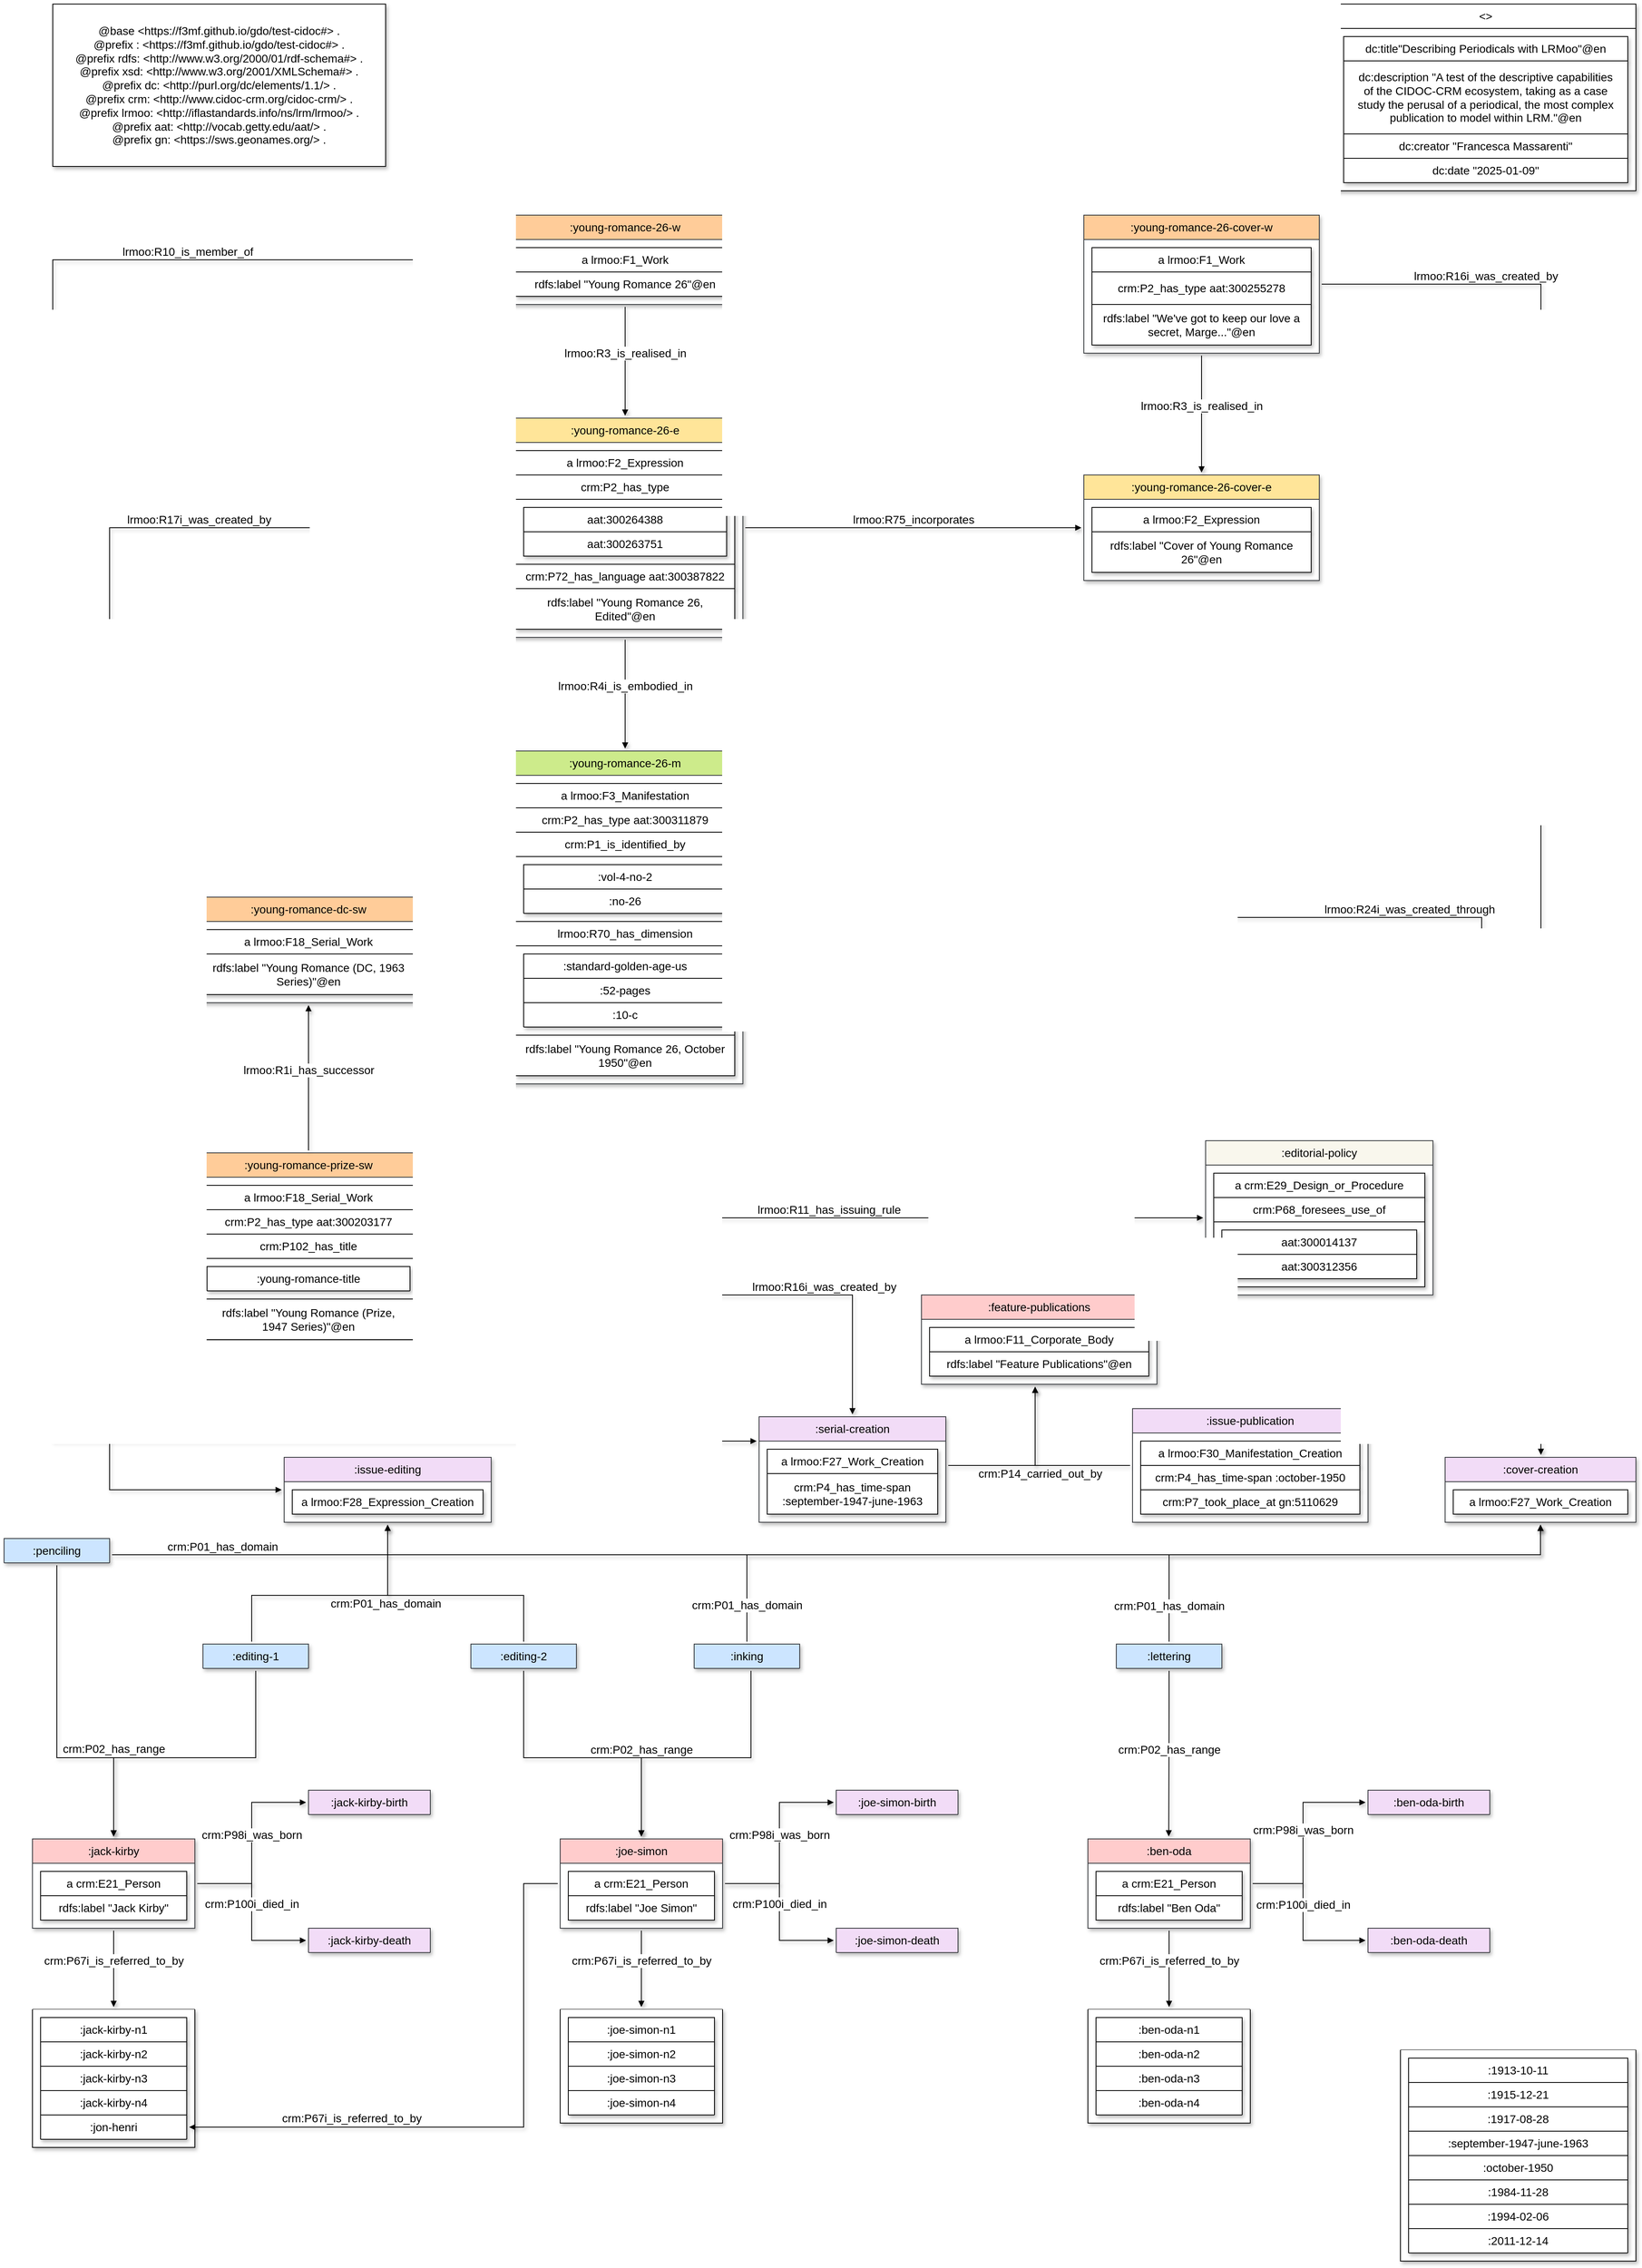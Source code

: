 <mxfile version="23.1.6" type="device">
  <diagram name="Page-1" id="vZLLGKR_N9Wcjz-cbTaC">
    <mxGraphModel dx="2613" dy="2671" grid="1" gridSize="10" guides="1" tooltips="1" connect="1" arrows="1" fold="1" page="1" pageScale="1" pageWidth="690" pageHeight="980" background="none" math="0" shadow="0">
      <root>
        <mxCell id="0" />
        <mxCell id="1" parent="0" />
        <UserObject label=":ben-oda" id="nKvTLelhxwqPHLfkCT0D-1">
          <mxCell style="swimlane;whiteSpace=wrap;collapsible=1;childLayout=stackLayout;swimlaneFillColor=default;resizeParent=1;resizeLast=0;resizeParentMax=0;marginBottom=10;marginTop=10;marginRight=10;marginLeft=10;spacingLeft=5;spacingRight=5;fontStyle=0;startSize=30;points=[];html=1;shadow=1;perimeterSpacing=3;spacingLeft=10;spacingRight=10;allowArrows=1;rotatable=0;whiteSpace=wrap;fontSize=14;horizontal=1;horizontalStack=0;labelBackgroundColor=none;rounded=0;fillColor=#ffcccc;strokeColor=#36393d;" parent="1" vertex="1">
            <mxGeometry x="1335" y="1380" width="200" height="110" as="geometry" />
          </mxCell>
        </UserObject>
        <UserObject label="a crm:E21_Person" id="nKvTLelhxwqPHLfkCT0D-2">
          <mxCell style="points=[];html=1;shadow=1;perimeterSpacing=3;spacingLeft=10;spacingRight=10;allowArrows=1;rotatable=0;whiteSpace=wrap;fontSize=14;labelBackgroundColor=none;rounded=0;" parent="nKvTLelhxwqPHLfkCT0D-1" vertex="1">
            <mxGeometry x="10" y="40" width="180" height="30" as="geometry" />
          </mxCell>
        </UserObject>
        <UserObject label="rdfs:label &quot;Ben Oda&quot;" id="ogyGV-CLIjV5AEfVGZi5-8">
          <mxCell style="points=[];html=1;shadow=1;perimeterSpacing=3;spacingLeft=10;spacingRight=10;allowArrows=1;rotatable=0;whiteSpace=wrap;fontSize=14;labelBackgroundColor=none;rounded=0;" parent="nKvTLelhxwqPHLfkCT0D-1" vertex="1">
            <mxGeometry x="10" y="70" width="180" height="30" as="geometry" />
          </mxCell>
        </UserObject>
        <UserObject label=":ben-oda-death" id="nKvTLelhxwqPHLfkCT0D-16">
          <mxCell style="swimlane;whiteSpace=wrap;collapsible=1;childLayout=stackLayout;swimlaneFillColor=default;resizeParent=1;resizeLast=0;resizeParentMax=0;marginBottom=10;marginTop=10;marginRight=10;marginLeft=10;spacingLeft=5;spacingRight=5;fontStyle=0;startSize=30;points=[];html=1;shadow=1;perimeterSpacing=3;spacingLeft=10;spacingRight=10;allowArrows=1;rotatable=0;whiteSpace=wrap;fontSize=14;horizontal=1;horizontalStack=0;labelBackgroundColor=none;rounded=0;fillColor=#F2DCF7;strokeColor=#36393d;" parent="1" vertex="1" collapsed="1">
            <mxGeometry x="1680" y="1490" width="150" height="30" as="geometry">
              <mxRectangle x="1725" y="1490" width="280" height="140" as="alternateBounds" />
            </mxGeometry>
          </mxCell>
        </UserObject>
        <UserObject label="a crm:E69_Death" id="nKvTLelhxwqPHLfkCT0D-17">
          <mxCell style="points=[];html=1;shadow=1;perimeterSpacing=3;spacingLeft=10;spacingRight=10;allowArrows=1;rotatable=0;whiteSpace=wrap;fontSize=14;labelBackgroundColor=none;rounded=0;" parent="nKvTLelhxwqPHLfkCT0D-16" vertex="1">
            <mxGeometry x="10" y="40" width="260" height="30" as="geometry" />
          </mxCell>
        </UserObject>
        <UserObject label="crm:P4_has_time-span :1984-11-28" id="nKvTLelhxwqPHLfkCT0D-21">
          <mxCell style="points=[];html=1;shadow=1;perimeterSpacing=3;spacingLeft=10;spacingRight=10;allowArrows=1;rotatable=0;whiteSpace=wrap;fontSize=14;labelBackgroundColor=none;rounded=0;" parent="nKvTLelhxwqPHLfkCT0D-16" vertex="1">
            <mxGeometry x="10" y="70" width="260" height="30" as="geometry" />
          </mxCell>
        </UserObject>
        <UserObject label="crm:P7_took_place_at gn:5097672" id="nKvTLelhxwqPHLfkCT0D-22">
          <mxCell style="points=[];html=1;shadow=1;perimeterSpacing=3;spacingLeft=10;spacingRight=10;allowArrows=1;rotatable=0;whiteSpace=wrap;fontSize=14;labelBackgroundColor=none;rounded=0;" parent="nKvTLelhxwqPHLfkCT0D-16" vertex="1">
            <mxGeometry x="10" y="100" width="260" height="30" as="geometry" />
          </mxCell>
        </UserObject>
        <UserObject label="crm:P100i_died_in" id="nKvTLelhxwqPHLfkCT0D-25">
          <mxCell style="html=1;edgeStyle=elbowEdgeStyle;rounded=0;orthogonalLoop=1;jettySize=auto;endArrow=block;endFill=1;endSize=5;spacingBottom=20;shadow=1;fontSize=14;labelBackgroundColor=default;fontColor=default;" parent="1" source="nKvTLelhxwqPHLfkCT0D-1" target="nKvTLelhxwqPHLfkCT0D-16" edge="1">
            <mxGeometry x="-0.072" relative="1" as="geometry">
              <mxPoint x="1545" y="1430" as="sourcePoint" />
              <mxPoint x="1659" y="1430" as="targetPoint" />
              <Array as="points">
                <mxPoint x="1600" y="1435" />
              </Array>
              <mxPoint y="1" as="offset" />
            </mxGeometry>
          </mxCell>
        </UserObject>
        <UserObject label=":ben-oda-birth" id="nKvTLelhxwqPHLfkCT0D-26">
          <mxCell style="swimlane;whiteSpace=wrap;collapsible=1;childLayout=stackLayout;swimlaneFillColor=default;resizeParent=1;resizeLast=0;resizeParentMax=0;marginBottom=10;marginTop=10;marginRight=10;marginLeft=10;spacingLeft=5;spacingRight=5;fontStyle=0;startSize=30;points=[];html=1;shadow=1;perimeterSpacing=3;spacingLeft=10;spacingRight=10;allowArrows=1;rotatable=0;whiteSpace=wrap;fontSize=14;horizontal=1;horizontalStack=0;labelBackgroundColor=none;rounded=0;fillColor=#F2DCF7;strokeColor=#36393d;" parent="1" vertex="1" collapsed="1">
            <mxGeometry x="1680" y="1320" width="150" height="30" as="geometry">
              <mxRectangle x="1680" y="1320" width="280" height="140" as="alternateBounds" />
            </mxGeometry>
          </mxCell>
        </UserObject>
        <UserObject label="a crm:E67_Birth" id="nKvTLelhxwqPHLfkCT0D-27">
          <mxCell style="points=[];html=1;shadow=1;perimeterSpacing=3;spacingLeft=10;spacingRight=10;allowArrows=1;rotatable=0;whiteSpace=wrap;fontSize=14;labelBackgroundColor=none;rounded=0;" parent="nKvTLelhxwqPHLfkCT0D-26" vertex="1">
            <mxGeometry x="10" y="40" width="260" height="30" as="geometry" />
          </mxCell>
        </UserObject>
        <UserObject label="crm:P4_has_time-span :1915-12-21" id="nKvTLelhxwqPHLfkCT0D-28">
          <mxCell style="points=[];html=1;shadow=1;perimeterSpacing=3;spacingLeft=10;spacingRight=10;allowArrows=1;rotatable=0;whiteSpace=wrap;fontSize=14;labelBackgroundColor=none;rounded=0;" parent="nKvTLelhxwqPHLfkCT0D-26" vertex="1">
            <mxGeometry x="10" y="70" width="260" height="30" as="geometry" />
          </mxCell>
        </UserObject>
        <UserObject label="crm:P7_took_place_at gn:5392114" id="nKvTLelhxwqPHLfkCT0D-29">
          <mxCell style="points=[];html=1;shadow=1;perimeterSpacing=3;spacingLeft=10;spacingRight=10;allowArrows=1;rotatable=0;whiteSpace=wrap;fontSize=14;labelBackgroundColor=none;rounded=0;" parent="nKvTLelhxwqPHLfkCT0D-26" vertex="1">
            <mxGeometry x="10" y="100" width="260" height="30" as="geometry" />
          </mxCell>
        </UserObject>
        <UserObject label="crm:P98i_was_born" id="ogyGV-CLIjV5AEfVGZi5-1">
          <mxCell style="html=1;edgeStyle=elbowEdgeStyle;rounded=0;orthogonalLoop=1;jettySize=auto;endArrow=block;endFill=1;endSize=5;spacingBottom=20;shadow=1;fontSize=14;labelBackgroundColor=default;fontColor=default;" parent="1" source="nKvTLelhxwqPHLfkCT0D-1" target="nKvTLelhxwqPHLfkCT0D-26" edge="1">
            <mxGeometry x="-0.021" relative="1" as="geometry">
              <mxPoint x="1815" y="1490" as="sourcePoint" />
              <mxPoint x="1929" y="1490" as="targetPoint" />
              <Array as="points">
                <mxPoint x="1600" y="1435" />
              </Array>
              <mxPoint y="-1" as="offset" />
            </mxGeometry>
          </mxCell>
        </UserObject>
        <UserObject id="ogyGV-CLIjV5AEfVGZi5-2">
          <mxCell style="swimlane;whiteSpace=wrap;collapsible=1;childLayout=stackLayout;swimlaneFillColor=default;resizeParent=1;resizeLast=0;resizeParentMax=0;marginBottom=10;marginTop=10;marginRight=10;marginLeft=10;spacingLeft=5;spacingRight=5;fontStyle=0;startSize=0;points=[];html=1;shadow=1;perimeterSpacing=3;spacingLeft=10;spacingRight=10;allowArrows=1;rotatable=0;whiteSpace=wrap;fontSize=14;horizontalStack=0;rounded=0;labelBackgroundColor=none;" parent="1" vertex="1">
            <mxGeometry x="1335" y="1590" width="200" height="140" as="geometry" />
          </mxCell>
        </UserObject>
        <UserObject label=":ben-oda-n1" id="ogyGV-CLIjV5AEfVGZi5-9">
          <mxCell style="swimlane;whiteSpace=wrap;collapsible=1;childLayout=stackLayout;swimlaneFillColor=default;resizeParent=1;resizeLast=0;resizeParentMax=0;marginBottom=10;marginTop=10;marginRight=10;marginLeft=10;spacingLeft=5;spacingRight=5;fontStyle=0;startSize=30;points=[];html=1;shadow=1;perimeterSpacing=3;spacingLeft=10;spacingRight=10;allowArrows=1;rotatable=0;whiteSpace=wrap;fontSize=14;horizontal=1;horizontalStack=0;rounded=0;labelBackgroundColor=none;" parent="ogyGV-CLIjV5AEfVGZi5-2" vertex="1" collapsed="1">
            <mxGeometry x="10" y="10" width="180" height="30" as="geometry">
              <mxRectangle x="10" y="10" width="180" height="160" as="alternateBounds" />
            </mxGeometry>
          </mxCell>
        </UserObject>
        <UserObject label="a lrmoo:F12_Nomen" id="ogyGV-CLIjV5AEfVGZi5-10">
          <mxCell style="points=[];html=1;shadow=1;perimeterSpacing=3;spacingLeft=10;spacingRight=10;allowArrows=1;rotatable=0;whiteSpace=wrap;fontSize=14;rounded=0;labelBackgroundColor=none;" parent="ogyGV-CLIjV5AEfVGZi5-9" vertex="1">
            <mxGeometry x="10" y="40" width="160" height="30" as="geometry" />
          </mxCell>
        </UserObject>
        <UserObject label="crm:P2_has_type aat:300266386" id="ogyGV-CLIjV5AEfVGZi5-11">
          <mxCell style="points=[];html=1;shadow=1;perimeterSpacing=3;spacingLeft=10;spacingRight=10;allowArrows=1;rotatable=0;whiteSpace=wrap;fontSize=14;rounded=0;labelBackgroundColor=none;" parent="ogyGV-CLIjV5AEfVGZi5-9" vertex="1">
            <mxGeometry x="10" y="70" width="160" height="40" as="geometry" />
          </mxCell>
        </UserObject>
        <UserObject label="lrmoo:R33_has_string &quot;Ben Oda&quot;" id="bgf9_nDrxLFxw-tNaPST-6">
          <mxCell style="points=[];html=1;shadow=1;perimeterSpacing=3;spacingLeft=10;spacingRight=10;allowArrows=1;rotatable=0;whiteSpace=wrap;fontSize=14;rounded=0;labelBackgroundColor=none;" parent="ogyGV-CLIjV5AEfVGZi5-9" vertex="1">
            <mxGeometry x="10" y="110" width="160" height="40" as="geometry" />
          </mxCell>
        </UserObject>
        <UserObject label=":ben-oda-n2" id="bgf9_nDrxLFxw-tNaPST-12">
          <mxCell style="swimlane;whiteSpace=wrap;collapsible=1;childLayout=stackLayout;swimlaneFillColor=default;resizeParent=1;resizeLast=0;resizeParentMax=0;marginBottom=10;marginTop=10;marginRight=10;marginLeft=10;spacingLeft=5;spacingRight=5;fontStyle=0;startSize=30;points=[];html=1;shadow=1;perimeterSpacing=3;spacingLeft=10;spacingRight=10;allowArrows=1;rotatable=0;whiteSpace=wrap;fontSize=14;horizontal=1;horizontalStack=0;rounded=0;labelBackgroundColor=none;" parent="ogyGV-CLIjV5AEfVGZi5-2" vertex="1" collapsed="1">
            <mxGeometry x="10" y="40" width="180" height="30" as="geometry">
              <mxRectangle x="10" y="40" width="180" height="160" as="alternateBounds" />
            </mxGeometry>
          </mxCell>
        </UserObject>
        <UserObject label="a lrmoo:F12_Nomen" id="bgf9_nDrxLFxw-tNaPST-13">
          <mxCell style="points=[];html=1;shadow=1;perimeterSpacing=3;spacingLeft=10;spacingRight=10;allowArrows=1;rotatable=0;whiteSpace=wrap;fontSize=14;rounded=0;labelBackgroundColor=none;" parent="bgf9_nDrxLFxw-tNaPST-12" vertex="1">
            <mxGeometry x="10" y="40" width="160" height="30" as="geometry" />
          </mxCell>
        </UserObject>
        <UserObject label="crm:P2_has_type aat:300404681" id="bgf9_nDrxLFxw-tNaPST-14">
          <mxCell style="points=[];html=1;shadow=1;perimeterSpacing=3;spacingLeft=10;spacingRight=10;allowArrows=1;rotatable=0;whiteSpace=wrap;fontSize=14;rounded=0;labelBackgroundColor=none;" parent="bgf9_nDrxLFxw-tNaPST-12" vertex="1">
            <mxGeometry x="10" y="70" width="160" height="40" as="geometry" />
          </mxCell>
        </UserObject>
        <UserObject label="lrmoo:R33_has_string &quot;Ben Kazuhito Oda&quot;" id="bgf9_nDrxLFxw-tNaPST-15">
          <mxCell style="points=[];html=1;shadow=1;perimeterSpacing=3;spacingLeft=10;spacingRight=10;allowArrows=1;rotatable=0;whiteSpace=wrap;fontSize=14;rounded=0;labelBackgroundColor=none;" parent="bgf9_nDrxLFxw-tNaPST-12" vertex="1">
            <mxGeometry x="10" y="110" width="160" height="40" as="geometry" />
          </mxCell>
        </UserObject>
        <UserObject label=":ben-oda-n3" id="bgf9_nDrxLFxw-tNaPST-16">
          <mxCell style="swimlane;whiteSpace=wrap;collapsible=1;childLayout=stackLayout;swimlaneFillColor=default;resizeParent=1;resizeLast=0;resizeParentMax=0;marginBottom=10;marginTop=10;marginRight=10;marginLeft=10;spacingLeft=5;spacingRight=5;fontStyle=0;startSize=30;points=[];html=1;shadow=1;perimeterSpacing=3;spacingLeft=10;spacingRight=10;allowArrows=1;rotatable=0;whiteSpace=wrap;fontSize=14;horizontal=1;horizontalStack=0;rounded=0;labelBackgroundColor=none;" parent="ogyGV-CLIjV5AEfVGZi5-2" vertex="1" collapsed="1">
            <mxGeometry x="10" y="70" width="180" height="30" as="geometry">
              <mxRectangle x="10" y="70" width="180" height="160" as="alternateBounds" />
            </mxGeometry>
          </mxCell>
        </UserObject>
        <UserObject label="a lrmoo:F12_Nomen" id="bgf9_nDrxLFxw-tNaPST-17">
          <mxCell style="points=[];html=1;shadow=1;perimeterSpacing=3;spacingLeft=10;spacingRight=10;allowArrows=1;rotatable=0;whiteSpace=wrap;fontSize=14;rounded=0;labelBackgroundColor=none;" parent="bgf9_nDrxLFxw-tNaPST-16" vertex="1">
            <mxGeometry x="10" y="40" width="160" height="30" as="geometry" />
          </mxCell>
        </UserObject>
        <UserObject label="crm:P2_has_type aat:300404651" id="bgf9_nDrxLFxw-tNaPST-18">
          <mxCell style="points=[];html=1;shadow=1;perimeterSpacing=3;spacingLeft=10;spacingRight=10;allowArrows=1;rotatable=0;whiteSpace=wrap;fontSize=14;rounded=0;labelBackgroundColor=none;" parent="bgf9_nDrxLFxw-tNaPST-16" vertex="1">
            <mxGeometry x="10" y="70" width="160" height="40" as="geometry" />
          </mxCell>
        </UserObject>
        <UserObject label="lrmoo:R33_has_string &quot;Ben&quot;" id="bgf9_nDrxLFxw-tNaPST-19">
          <mxCell style="points=[];html=1;shadow=1;perimeterSpacing=3;spacingLeft=10;spacingRight=10;allowArrows=1;rotatable=0;whiteSpace=wrap;fontSize=14;rounded=0;labelBackgroundColor=none;" parent="bgf9_nDrxLFxw-tNaPST-16" vertex="1">
            <mxGeometry x="10" y="110" width="160" height="40" as="geometry" />
          </mxCell>
        </UserObject>
        <UserObject label=":ben-oda-n4" id="bgf9_nDrxLFxw-tNaPST-20">
          <mxCell style="swimlane;whiteSpace=wrap;collapsible=1;childLayout=stackLayout;swimlaneFillColor=default;resizeParent=1;resizeLast=0;resizeParentMax=0;marginBottom=10;marginTop=10;marginRight=10;marginLeft=10;spacingLeft=5;spacingRight=5;fontStyle=0;startSize=30;points=[];html=1;shadow=1;perimeterSpacing=3;spacingLeft=10;spacingRight=10;allowArrows=1;rotatable=0;whiteSpace=wrap;fontSize=14;horizontal=1;horizontalStack=0;rounded=0;labelBackgroundColor=none;" parent="ogyGV-CLIjV5AEfVGZi5-2" vertex="1" collapsed="1">
            <mxGeometry x="10" y="100" width="180" height="30" as="geometry">
              <mxRectangle x="10" y="100" width="180" height="160" as="alternateBounds" />
            </mxGeometry>
          </mxCell>
        </UserObject>
        <UserObject label="a lrmoo:F12_Nomen" id="bgf9_nDrxLFxw-tNaPST-21">
          <mxCell style="points=[];html=1;shadow=1;perimeterSpacing=3;spacingLeft=10;spacingRight=10;allowArrows=1;rotatable=0;whiteSpace=wrap;fontSize=14;rounded=0;labelBackgroundColor=none;" parent="bgf9_nDrxLFxw-tNaPST-20" vertex="1">
            <mxGeometry x="10" y="40" width="160" height="30" as="geometry" />
          </mxCell>
        </UserObject>
        <UserObject label="crm:P2_has_type aat:300404652" id="bgf9_nDrxLFxw-tNaPST-22">
          <mxCell style="points=[];html=1;shadow=1;perimeterSpacing=3;spacingLeft=10;spacingRight=10;allowArrows=1;rotatable=0;whiteSpace=wrap;fontSize=14;rounded=0;labelBackgroundColor=none;" parent="bgf9_nDrxLFxw-tNaPST-20" vertex="1">
            <mxGeometry x="10" y="70" width="160" height="40" as="geometry" />
          </mxCell>
        </UserObject>
        <UserObject label="lrmoo:R33_has_string &quot;Oda&quot;" id="bgf9_nDrxLFxw-tNaPST-23">
          <mxCell style="points=[];html=1;shadow=1;perimeterSpacing=3;spacingLeft=10;spacingRight=10;allowArrows=1;rotatable=0;whiteSpace=wrap;fontSize=14;rounded=0;labelBackgroundColor=none;" parent="bgf9_nDrxLFxw-tNaPST-20" vertex="1">
            <mxGeometry x="10" y="110" width="160" height="40" as="geometry" />
          </mxCell>
        </UserObject>
        <UserObject label="&lt;span style=&quot;background-color: rgb(255, 255, 255);&quot;&gt;crm:P67i_is_referred_to_by&lt;/span&gt;" id="ogyGV-CLIjV5AEfVGZi5-5">
          <mxCell style="html=1;edgeStyle=elbowEdgeStyle;rounded=0;orthogonalLoop=1;jettySize=auto;endArrow=block;endFill=1;endSize=5;spacingBottom=20;shadow=1;fontSize=14;labelBackgroundColor=none;fontColor=default;" parent="1" source="nKvTLelhxwqPHLfkCT0D-1" target="ogyGV-CLIjV5AEfVGZi5-2" edge="1">
            <mxGeometry relative="1" as="geometry">
              <mxPoint x="1815" y="1420" as="sourcePoint" />
              <mxPoint x="1929" y="1420" as="targetPoint" />
            </mxGeometry>
          </mxCell>
        </UserObject>
        <UserObject label=":editing-2" id="bgf9_nDrxLFxw-tNaPST-24">
          <mxCell style="swimlane;whiteSpace=wrap;collapsible=1;childLayout=stackLayout;swimlaneFillColor=default;resizeParent=1;resizeLast=0;resizeParentMax=0;marginBottom=10;marginTop=10;marginRight=10;marginLeft=10;spacingLeft=5;spacingRight=5;fontStyle=0;startSize=30;points=[];html=1;shadow=1;perimeterSpacing=3;spacingLeft=10;spacingRight=10;allowArrows=1;rotatable=0;whiteSpace=wrap;fontSize=14;horizontal=1;horizontalStack=0;rounded=0;labelBackgroundColor=none;fillColor=#cce5ff;strokeColor=#36393d;" parent="1" vertex="1" collapsed="1">
            <mxGeometry x="575" y="1140" width="130" height="30" as="geometry">
              <mxRectangle x="575" y="840" width="270" height="120" as="alternateBounds" />
            </mxGeometry>
          </mxCell>
        </UserObject>
        <UserObject label="a crm:PC14_carried_out_by" id="bgf9_nDrxLFxw-tNaPST-25">
          <mxCell style="points=[];html=1;shadow=1;perimeterSpacing=3;spacingLeft=10;spacingRight=10;allowArrows=1;rotatable=0;whiteSpace=wrap;fontSize=14;rounded=0;labelBackgroundColor=none;" parent="bgf9_nDrxLFxw-tNaPST-24" vertex="1">
            <mxGeometry x="10" y="40" width="250" height="30" as="geometry" />
          </mxCell>
        </UserObject>
        <UserObject label="crm:P14.1_in_the_role_of aat:300025526" id="bgf9_nDrxLFxw-tNaPST-29">
          <mxCell style="points=[];html=1;shadow=1;perimeterSpacing=3;spacingLeft=10;spacingRight=10;allowArrows=1;rotatable=0;whiteSpace=wrap;fontSize=14;rounded=0;labelBackgroundColor=none;" parent="bgf9_nDrxLFxw-tNaPST-24" vertex="1">
            <mxGeometry x="10" y="70" width="250" height="40" as="geometry" />
          </mxCell>
        </UserObject>
        <UserObject label=":joe-simon" id="bgf9_nDrxLFxw-tNaPST-32">
          <mxCell style="swimlane;whiteSpace=wrap;collapsible=1;childLayout=stackLayout;swimlaneFillColor=default;resizeParent=1;resizeLast=0;resizeParentMax=0;marginBottom=10;marginTop=10;marginRight=10;marginLeft=10;spacingLeft=5;spacingRight=5;fontStyle=0;startSize=30;points=[];html=1;shadow=1;perimeterSpacing=3;spacingLeft=10;spacingRight=10;allowArrows=1;rotatable=0;whiteSpace=wrap;fontSize=14;horizontal=1;horizontalStack=0;labelBackgroundColor=none;rounded=0;fillColor=#ffcccc;strokeColor=#36393d;" parent="1" vertex="1">
            <mxGeometry x="685" y="1380" width="200" height="110" as="geometry">
              <mxRectangle x="580" y="320" width="120" height="30" as="alternateBounds" />
            </mxGeometry>
          </mxCell>
        </UserObject>
        <UserObject label="a crm:E21_Person" id="bgf9_nDrxLFxw-tNaPST-33">
          <mxCell style="points=[];html=1;shadow=1;perimeterSpacing=3;spacingLeft=10;spacingRight=10;allowArrows=1;rotatable=0;whiteSpace=wrap;fontSize=14;labelBackgroundColor=none;rounded=0;" parent="bgf9_nDrxLFxw-tNaPST-32" vertex="1">
            <mxGeometry x="10" y="40" width="180" height="30" as="geometry" />
          </mxCell>
        </UserObject>
        <UserObject label="rdfs:label &quot;Joe Simon&quot;" id="bgf9_nDrxLFxw-tNaPST-34">
          <mxCell style="points=[];html=1;shadow=1;perimeterSpacing=3;spacingLeft=10;spacingRight=10;allowArrows=1;rotatable=0;whiteSpace=wrap;fontSize=14;labelBackgroundColor=none;rounded=0;" parent="bgf9_nDrxLFxw-tNaPST-32" vertex="1">
            <mxGeometry x="10" y="70" width="180" height="30" as="geometry" />
          </mxCell>
        </UserObject>
        <UserObject label="crm:P02_has_range" id="bgf9_nDrxLFxw-tNaPST-37">
          <mxCell style="html=1;edgeStyle=elbowEdgeStyle;rounded=0;orthogonalLoop=1;jettySize=auto;endArrow=block;endFill=1;endSize=5;spacingBottom=20;shadow=1;fontSize=14;elbow=vertical;labelBackgroundColor=default;fontColor=default;" parent="1" source="bgf9_nDrxLFxw-tNaPST-24" target="bgf9_nDrxLFxw-tNaPST-32" edge="1">
            <mxGeometry x="0.444" relative="1" as="geometry">
              <mxPoint x="755" y="1550" as="sourcePoint" />
              <mxPoint x="869" y="1550" as="targetPoint" />
              <Array as="points">
                <mxPoint x="785" y="1280" />
              </Array>
              <mxPoint as="offset" />
            </mxGeometry>
          </mxCell>
        </UserObject>
        <UserObject label=":issue-editing" id="bgf9_nDrxLFxw-tNaPST-38">
          <mxCell style="swimlane;whiteSpace=wrap;collapsible=1;childLayout=stackLayout;swimlaneFillColor=default;resizeParent=1;resizeLast=0;resizeParentMax=0;marginBottom=10;marginTop=10;marginRight=10;marginLeft=10;spacingLeft=5;spacingRight=5;fontStyle=0;startSize=30;points=[];html=1;shadow=1;perimeterSpacing=3;spacingLeft=10;spacingRight=10;allowArrows=1;rotatable=0;whiteSpace=wrap;fontSize=14;horizontal=1;horizontalStack=0;rounded=0;labelBackgroundColor=none;fillColor=#F2DCF7;strokeColor=#36393d;" parent="1" vertex="1">
            <mxGeometry x="345" y="910" width="255" height="80" as="geometry">
              <mxRectangle x="345" y="640" width="255" height="30" as="alternateBounds" />
            </mxGeometry>
          </mxCell>
        </UserObject>
        <UserObject label="a lrmoo:F28_Expression_Creation" id="bgf9_nDrxLFxw-tNaPST-39">
          <mxCell style="points=[];html=1;shadow=1;perimeterSpacing=3;spacingLeft=10;spacingRight=10;allowArrows=1;rotatable=0;whiteSpace=wrap;fontSize=14;rounded=0;labelBackgroundColor=none;" parent="bgf9_nDrxLFxw-tNaPST-38" vertex="1">
            <mxGeometry x="10" y="40" width="235" height="30" as="geometry" />
          </mxCell>
        </UserObject>
        <UserObject label="&lt;span style=&quot;color: transparent;&quot;&gt;crm:P01_has_domain&lt;/span&gt;" id="bgf9_nDrxLFxw-tNaPST-40">
          <mxCell style="html=1;edgeStyle=elbowEdgeStyle;rounded=0;orthogonalLoop=1;jettySize=auto;endArrow=block;endFill=1;endSize=5;spacingBottom=20;shadow=1;fontSize=14;elbow=vertical;labelBackgroundColor=none;fontColor=default;" parent="1" source="bgf9_nDrxLFxw-tNaPST-24" target="bgf9_nDrxLFxw-tNaPST-38" edge="1">
            <mxGeometry x="-0.537" y="-5" relative="1" as="geometry">
              <mxPoint x="370" y="720" as="sourcePoint" />
              <mxPoint x="484" y="720" as="targetPoint" />
              <Array as="points">
                <mxPoint x="640" y="1080" />
              </Array>
              <mxPoint x="6" y="5" as="offset" />
            </mxGeometry>
          </mxCell>
        </UserObject>
        <UserObject id="bgf9_nDrxLFxw-tNaPST-41">
          <mxCell style="swimlane;whiteSpace=wrap;collapsible=1;childLayout=stackLayout;swimlaneFillColor=default;resizeParent=1;resizeLast=0;resizeParentMax=0;marginBottom=10;marginTop=10;marginRight=10;marginLeft=10;spacingLeft=5;spacingRight=5;fontStyle=0;startSize=0;points=[];html=1;shadow=1;perimeterSpacing=3;spacingLeft=10;spacingRight=10;allowArrows=1;rotatable=0;whiteSpace=wrap;fontSize=14;horizontalStack=0;rounded=0;labelBackgroundColor=none;" parent="1" vertex="1">
            <mxGeometry x="685" y="1590" width="200" height="140" as="geometry" />
          </mxCell>
        </UserObject>
        <UserObject label=":joe-simon-n1" id="bgf9_nDrxLFxw-tNaPST-42">
          <mxCell style="swimlane;whiteSpace=wrap;collapsible=1;childLayout=stackLayout;swimlaneFillColor=default;resizeParent=1;resizeLast=0;resizeParentMax=0;marginBottom=10;marginTop=10;marginRight=10;marginLeft=10;spacingLeft=5;spacingRight=5;fontStyle=0;startSize=30;points=[];html=1;shadow=1;perimeterSpacing=3;spacingLeft=10;spacingRight=10;allowArrows=1;rotatable=0;whiteSpace=wrap;fontSize=14;horizontal=1;horizontalStack=0;rounded=0;labelBackgroundColor=none;" parent="bgf9_nDrxLFxw-tNaPST-41" vertex="1" collapsed="1">
            <mxGeometry x="10" y="10" width="180" height="30" as="geometry">
              <mxRectangle x="10" y="10" width="180" height="160" as="alternateBounds" />
            </mxGeometry>
          </mxCell>
        </UserObject>
        <UserObject label="a lrmoo:F12_Nomen" id="bgf9_nDrxLFxw-tNaPST-43">
          <mxCell style="points=[];html=1;shadow=1;perimeterSpacing=3;spacingLeft=10;spacingRight=10;allowArrows=1;rotatable=0;whiteSpace=wrap;fontSize=14;rounded=0;labelBackgroundColor=none;" parent="bgf9_nDrxLFxw-tNaPST-42" vertex="1">
            <mxGeometry x="10" y="40" width="160" height="30" as="geometry" />
          </mxCell>
        </UserObject>
        <UserObject label="crm:P2_has_type aat:300266386" id="bgf9_nDrxLFxw-tNaPST-44">
          <mxCell style="points=[];html=1;shadow=1;perimeterSpacing=3;spacingLeft=10;spacingRight=10;allowArrows=1;rotatable=0;whiteSpace=wrap;fontSize=14;rounded=0;labelBackgroundColor=none;" parent="bgf9_nDrxLFxw-tNaPST-42" vertex="1">
            <mxGeometry x="10" y="70" width="160" height="40" as="geometry" />
          </mxCell>
        </UserObject>
        <UserObject label="lrmoo:R33_has_string &quot;Joe Simon&quot;" id="bgf9_nDrxLFxw-tNaPST-45">
          <mxCell style="points=[];html=1;shadow=1;perimeterSpacing=3;spacingLeft=10;spacingRight=10;allowArrows=1;rotatable=0;whiteSpace=wrap;fontSize=14;rounded=0;labelBackgroundColor=none;" parent="bgf9_nDrxLFxw-tNaPST-42" vertex="1">
            <mxGeometry x="10" y="110" width="160" height="40" as="geometry" />
          </mxCell>
        </UserObject>
        <UserObject label=":joe-simon-n2" id="bgf9_nDrxLFxw-tNaPST-46">
          <mxCell style="swimlane;whiteSpace=wrap;collapsible=1;childLayout=stackLayout;swimlaneFillColor=default;resizeParent=1;resizeLast=0;resizeParentMax=0;marginBottom=10;marginTop=10;marginRight=10;marginLeft=10;spacingLeft=5;spacingRight=5;fontStyle=0;startSize=30;points=[];html=1;shadow=1;perimeterSpacing=3;spacingLeft=10;spacingRight=10;allowArrows=1;rotatable=0;whiteSpace=wrap;fontSize=14;horizontal=1;horizontalStack=0;rounded=0;labelBackgroundColor=none;" parent="bgf9_nDrxLFxw-tNaPST-41" vertex="1" collapsed="1">
            <mxGeometry x="10" y="40" width="180" height="30" as="geometry">
              <mxRectangle x="10" y="170" width="180" height="160" as="alternateBounds" />
            </mxGeometry>
          </mxCell>
        </UserObject>
        <UserObject label="a lrmoo:F12_Nomen" id="bgf9_nDrxLFxw-tNaPST-47">
          <mxCell style="points=[];html=1;shadow=1;perimeterSpacing=3;spacingLeft=10;spacingRight=10;allowArrows=1;rotatable=0;whiteSpace=wrap;fontSize=14;rounded=0;labelBackgroundColor=none;" parent="bgf9_nDrxLFxw-tNaPST-46" vertex="1">
            <mxGeometry x="10" y="40" width="160" height="30" as="geometry" />
          </mxCell>
        </UserObject>
        <UserObject label="crm:P2_has_type aat:300404681" id="bgf9_nDrxLFxw-tNaPST-48">
          <mxCell style="points=[];html=1;shadow=1;perimeterSpacing=3;spacingLeft=10;spacingRight=10;allowArrows=1;rotatable=0;whiteSpace=wrap;fontSize=14;rounded=0;labelBackgroundColor=none;" parent="bgf9_nDrxLFxw-tNaPST-46" vertex="1">
            <mxGeometry x="10" y="70" width="160" height="40" as="geometry" />
          </mxCell>
        </UserObject>
        <UserObject label="lrmoo:R33_has_string &quot;Hymie Simon&quot;" id="bgf9_nDrxLFxw-tNaPST-49">
          <mxCell style="points=[];html=1;shadow=1;perimeterSpacing=3;spacingLeft=10;spacingRight=10;allowArrows=1;rotatable=0;whiteSpace=wrap;fontSize=14;rounded=0;labelBackgroundColor=none;" parent="bgf9_nDrxLFxw-tNaPST-46" vertex="1">
            <mxGeometry x="10" y="110" width="160" height="40" as="geometry" />
          </mxCell>
        </UserObject>
        <UserObject label=":joe-simon-n3" id="bgf9_nDrxLFxw-tNaPST-50">
          <mxCell style="swimlane;whiteSpace=wrap;collapsible=1;childLayout=stackLayout;swimlaneFillColor=default;resizeParent=1;resizeLast=0;resizeParentMax=0;marginBottom=10;marginTop=10;marginRight=10;marginLeft=10;spacingLeft=5;spacingRight=5;fontStyle=0;startSize=30;points=[];html=1;shadow=1;perimeterSpacing=3;spacingLeft=10;spacingRight=10;allowArrows=1;rotatable=0;whiteSpace=wrap;fontSize=14;horizontal=1;horizontalStack=0;rounded=0;labelBackgroundColor=none;" parent="bgf9_nDrxLFxw-tNaPST-41" vertex="1" collapsed="1">
            <mxGeometry x="10" y="70" width="180" height="30" as="geometry">
              <mxRectangle x="10" y="330" width="180" height="160" as="alternateBounds" />
            </mxGeometry>
          </mxCell>
        </UserObject>
        <UserObject label="a lrmoo:F12_Nomen" id="bgf9_nDrxLFxw-tNaPST-51">
          <mxCell style="points=[];html=1;shadow=1;perimeterSpacing=3;spacingLeft=10;spacingRight=10;allowArrows=1;rotatable=0;whiteSpace=wrap;fontSize=14;rounded=0;labelBackgroundColor=none;" parent="bgf9_nDrxLFxw-tNaPST-50" vertex="1">
            <mxGeometry x="10" y="40" width="160" height="30" as="geometry" />
          </mxCell>
        </UserObject>
        <UserObject label="crm:P2_has_type aat:300404651" id="bgf9_nDrxLFxw-tNaPST-52">
          <mxCell style="points=[];html=1;shadow=1;perimeterSpacing=3;spacingLeft=10;spacingRight=10;allowArrows=1;rotatable=0;whiteSpace=wrap;fontSize=14;rounded=0;labelBackgroundColor=none;" parent="bgf9_nDrxLFxw-tNaPST-50" vertex="1">
            <mxGeometry x="10" y="70" width="160" height="40" as="geometry" />
          </mxCell>
        </UserObject>
        <UserObject label="lrmoo:R33_has_string &quot;Joe&quot;" id="bgf9_nDrxLFxw-tNaPST-53">
          <mxCell style="points=[];html=1;shadow=1;perimeterSpacing=3;spacingLeft=10;spacingRight=10;allowArrows=1;rotatable=0;whiteSpace=wrap;fontSize=14;rounded=0;labelBackgroundColor=none;" parent="bgf9_nDrxLFxw-tNaPST-50" vertex="1">
            <mxGeometry x="10" y="110" width="160" height="40" as="geometry" />
          </mxCell>
        </UserObject>
        <UserObject label=":joe-simon-n4" id="bgf9_nDrxLFxw-tNaPST-54">
          <mxCell style="swimlane;whiteSpace=wrap;collapsible=1;childLayout=stackLayout;swimlaneFillColor=default;resizeParent=1;resizeLast=0;resizeParentMax=0;marginBottom=10;marginTop=10;marginRight=10;marginLeft=10;spacingLeft=5;spacingRight=5;fontStyle=0;startSize=30;points=[];html=1;shadow=1;perimeterSpacing=3;spacingLeft=10;spacingRight=10;allowArrows=1;rotatable=0;whiteSpace=wrap;fontSize=14;horizontal=1;horizontalStack=0;rounded=0;labelBackgroundColor=none;" parent="bgf9_nDrxLFxw-tNaPST-41" vertex="1" collapsed="1">
            <mxGeometry x="10" y="100" width="180" height="30" as="geometry">
              <mxRectangle x="10" y="490" width="180" height="160" as="alternateBounds" />
            </mxGeometry>
          </mxCell>
        </UserObject>
        <UserObject label="a lrmoo:F12_Nomen" id="bgf9_nDrxLFxw-tNaPST-55">
          <mxCell style="points=[];html=1;shadow=1;perimeterSpacing=3;spacingLeft=10;spacingRight=10;allowArrows=1;rotatable=0;whiteSpace=wrap;fontSize=14;rounded=0;labelBackgroundColor=none;" parent="bgf9_nDrxLFxw-tNaPST-54" vertex="1">
            <mxGeometry x="10" y="40" width="160" height="30" as="geometry" />
          </mxCell>
        </UserObject>
        <UserObject label="crm:P2_has_type aat:300404652" id="bgf9_nDrxLFxw-tNaPST-56">
          <mxCell style="points=[];html=1;shadow=1;perimeterSpacing=3;spacingLeft=10;spacingRight=10;allowArrows=1;rotatable=0;whiteSpace=wrap;fontSize=14;rounded=0;labelBackgroundColor=none;" parent="bgf9_nDrxLFxw-tNaPST-54" vertex="1">
            <mxGeometry x="10" y="70" width="160" height="40" as="geometry" />
          </mxCell>
        </UserObject>
        <UserObject label="lrmoo:R33_has_string &quot;Simon&quot;" id="bgf9_nDrxLFxw-tNaPST-57">
          <mxCell style="points=[];html=1;shadow=1;perimeterSpacing=3;spacingLeft=10;spacingRight=10;allowArrows=1;rotatable=0;whiteSpace=wrap;fontSize=14;rounded=0;labelBackgroundColor=none;" parent="bgf9_nDrxLFxw-tNaPST-54" vertex="1">
            <mxGeometry x="10" y="110" width="160" height="40" as="geometry" />
          </mxCell>
        </UserObject>
        <UserObject label="crm:P67i_is_referred_to_by" id="bgf9_nDrxLFxw-tNaPST-58">
          <mxCell style="html=1;edgeStyle=elbowEdgeStyle;rounded=0;orthogonalLoop=1;jettySize=auto;endArrow=block;endFill=1;endSize=5;spacingBottom=20;shadow=1;fontSize=14;labelBackgroundColor=default;fontColor=default;" parent="1" source="bgf9_nDrxLFxw-tNaPST-32" target="bgf9_nDrxLFxw-tNaPST-41" edge="1">
            <mxGeometry relative="1" as="geometry">
              <mxPoint x="765" y="1570" as="sourcePoint" />
              <mxPoint x="1259" y="1497" as="targetPoint" />
            </mxGeometry>
          </mxCell>
        </UserObject>
        <UserObject label=":joe-simon-death" id="bgf9_nDrxLFxw-tNaPST-63">
          <mxCell style="swimlane;whiteSpace=wrap;collapsible=1;childLayout=stackLayout;swimlaneFillColor=default;resizeParent=1;resizeLast=0;resizeParentMax=0;marginBottom=10;marginTop=10;marginRight=10;marginLeft=10;spacingLeft=5;spacingRight=5;fontStyle=0;startSize=30;points=[];html=1;shadow=1;perimeterSpacing=3;spacingLeft=10;spacingRight=10;allowArrows=1;rotatable=0;whiteSpace=wrap;fontSize=14;horizontal=1;horizontalStack=0;labelBackgroundColor=none;rounded=0;fillColor=#F2DCF7;strokeColor=#36393d;" parent="1" vertex="1" collapsed="1">
            <mxGeometry x="1025" y="1490" width="150" height="30" as="geometry">
              <mxRectangle x="1025" y="1190" width="280" height="140" as="alternateBounds" />
            </mxGeometry>
          </mxCell>
        </UserObject>
        <UserObject label="a crm:E69_Death" id="bgf9_nDrxLFxw-tNaPST-64">
          <mxCell style="points=[];html=1;shadow=1;perimeterSpacing=3;spacingLeft=10;spacingRight=10;allowArrows=1;rotatable=0;whiteSpace=wrap;fontSize=14;labelBackgroundColor=none;rounded=0;" parent="bgf9_nDrxLFxw-tNaPST-63" vertex="1">
            <mxGeometry x="10" y="40" width="260" height="30" as="geometry" />
          </mxCell>
        </UserObject>
        <UserObject label="crm:P4_has_time-span :2011-12-14" id="bgf9_nDrxLFxw-tNaPST-65">
          <mxCell style="points=[];html=1;shadow=1;perimeterSpacing=3;spacingLeft=10;spacingRight=10;allowArrows=1;rotatable=0;whiteSpace=wrap;fontSize=14;labelBackgroundColor=none;rounded=0;" parent="bgf9_nDrxLFxw-tNaPST-63" vertex="1">
            <mxGeometry x="10" y="70" width="260" height="30" as="geometry" />
          </mxCell>
        </UserObject>
        <UserObject label="crm:P7_took_place_at gn:5128581" id="bgf9_nDrxLFxw-tNaPST-66">
          <mxCell style="points=[];html=1;shadow=1;perimeterSpacing=3;spacingLeft=10;spacingRight=10;allowArrows=1;rotatable=0;whiteSpace=wrap;fontSize=14;labelBackgroundColor=none;rounded=0;" parent="bgf9_nDrxLFxw-tNaPST-63" vertex="1">
            <mxGeometry x="10" y="100" width="260" height="30" as="geometry" />
          </mxCell>
        </UserObject>
        <UserObject label="crm:P100i_died_in" id="bgf9_nDrxLFxw-tNaPST-67">
          <mxCell style="html=1;edgeStyle=elbowEdgeStyle;rounded=0;orthogonalLoop=1;jettySize=auto;endArrow=block;endFill=1;endSize=5;spacingBottom=20;shadow=1;fontSize=14;labelBackgroundColor=default;fontColor=default;" parent="1" source="bgf9_nDrxLFxw-tNaPST-32" target="bgf9_nDrxLFxw-tNaPST-63" edge="1">
            <mxGeometry relative="1" as="geometry">
              <mxPoint x="895" y="1475" as="sourcePoint" />
              <mxPoint x="1016" y="1470" as="targetPoint" />
            </mxGeometry>
          </mxCell>
        </UserObject>
        <UserObject label=":joe-simon-birth" id="bgf9_nDrxLFxw-tNaPST-68">
          <mxCell style="swimlane;whiteSpace=wrap;collapsible=1;childLayout=stackLayout;swimlaneFillColor=default;resizeParent=1;resizeLast=0;resizeParentMax=0;marginBottom=10;marginTop=10;marginRight=10;marginLeft=10;spacingLeft=5;spacingRight=5;fontStyle=0;startSize=30;points=[];html=1;shadow=1;perimeterSpacing=3;spacingLeft=10;spacingRight=10;allowArrows=1;rotatable=0;whiteSpace=wrap;fontSize=14;horizontal=1;horizontalStack=0;labelBackgroundColor=none;rounded=0;fillColor=#F2DCF7;strokeColor=#36393d;" parent="1" vertex="1" collapsed="1">
            <mxGeometry x="1025" y="1320" width="150" height="30" as="geometry">
              <mxRectangle x="1025" y="1020" width="280" height="140" as="alternateBounds" />
            </mxGeometry>
          </mxCell>
        </UserObject>
        <UserObject label="a crm:E67_Birth" id="bgf9_nDrxLFxw-tNaPST-69">
          <mxCell style="points=[];html=1;shadow=1;perimeterSpacing=3;spacingLeft=10;spacingRight=10;allowArrows=1;rotatable=0;whiteSpace=wrap;fontSize=14;labelBackgroundColor=none;rounded=0;" parent="bgf9_nDrxLFxw-tNaPST-68" vertex="1">
            <mxGeometry x="10" y="40" width="260" height="30" as="geometry" />
          </mxCell>
        </UserObject>
        <UserObject label="crm:P4_has_time-span :1913-10-11" id="bgf9_nDrxLFxw-tNaPST-70">
          <mxCell style="points=[];html=1;shadow=1;perimeterSpacing=3;spacingLeft=10;spacingRight=10;allowArrows=1;rotatable=0;whiteSpace=wrap;fontSize=14;labelBackgroundColor=none;rounded=0;" parent="bgf9_nDrxLFxw-tNaPST-68" vertex="1">
            <mxGeometry x="10" y="70" width="260" height="30" as="geometry" />
          </mxCell>
        </UserObject>
        <UserObject label="crm:P7_took_place_at gn:5134086" id="bgf9_nDrxLFxw-tNaPST-71">
          <mxCell style="points=[];html=1;shadow=1;perimeterSpacing=3;spacingLeft=10;spacingRight=10;allowArrows=1;rotatable=0;whiteSpace=wrap;fontSize=14;labelBackgroundColor=none;rounded=0;" parent="bgf9_nDrxLFxw-tNaPST-68" vertex="1">
            <mxGeometry x="10" y="100" width="260" height="30" as="geometry" />
          </mxCell>
        </UserObject>
        <UserObject label="crm:P98i_was_born" id="bgf9_nDrxLFxw-tNaPST-72">
          <mxCell style="html=1;edgeStyle=elbowEdgeStyle;rounded=0;orthogonalLoop=1;jettySize=auto;endArrow=block;endFill=1;endSize=5;spacingBottom=20;shadow=1;fontSize=14;labelBackgroundColor=default;fontColor=default;" parent="1" source="bgf9_nDrxLFxw-tNaPST-32" target="bgf9_nDrxLFxw-tNaPST-68" edge="1">
            <mxGeometry relative="1" as="geometry">
              <mxPoint x="895" y="1475" as="sourcePoint" />
              <mxPoint x="1286" y="1530" as="targetPoint" />
            </mxGeometry>
          </mxCell>
        </UserObject>
        <UserObject label=":editing-1" id="bgf9_nDrxLFxw-tNaPST-157">
          <mxCell style="swimlane;whiteSpace=wrap;collapsible=1;childLayout=stackLayout;swimlaneFillColor=default;resizeParent=1;resizeLast=0;resizeParentMax=0;marginBottom=10;marginTop=10;marginRight=10;marginLeft=10;spacingLeft=5;spacingRight=5;fontStyle=0;startSize=30;points=[];html=1;shadow=1;perimeterSpacing=3;spacingLeft=10;spacingRight=10;allowArrows=1;rotatable=0;whiteSpace=wrap;fontSize=14;horizontal=1;horizontalStack=0;rounded=0;labelBackgroundColor=none;fillColor=#cce5ff;strokeColor=#36393d;" parent="1" vertex="1" collapsed="1">
            <mxGeometry x="245" y="1140" width="130" height="30" as="geometry">
              <mxRectangle x="245" y="840" width="270" height="120" as="alternateBounds" />
            </mxGeometry>
          </mxCell>
        </UserObject>
        <UserObject label="a crm:PC14_carried_out_by" id="bgf9_nDrxLFxw-tNaPST-158">
          <mxCell style="points=[];html=1;shadow=1;perimeterSpacing=3;spacingLeft=10;spacingRight=10;allowArrows=1;rotatable=0;whiteSpace=wrap;fontSize=14;rounded=0;labelBackgroundColor=none;" parent="bgf9_nDrxLFxw-tNaPST-157" vertex="1">
            <mxGeometry x="10" y="40" width="250" height="30" as="geometry" />
          </mxCell>
        </UserObject>
        <UserObject label="crm:P14.1_in_the_role_of aat:300025526" id="bgf9_nDrxLFxw-tNaPST-159">
          <mxCell style="points=[];html=1;shadow=1;perimeterSpacing=3;spacingLeft=10;spacingRight=10;allowArrows=1;rotatable=0;whiteSpace=wrap;fontSize=14;rounded=0;labelBackgroundColor=none;" parent="bgf9_nDrxLFxw-tNaPST-157" vertex="1">
            <mxGeometry x="10" y="70" width="250" height="40" as="geometry" />
          </mxCell>
        </UserObject>
        <UserObject label=":jack-kirby" id="bgf9_nDrxLFxw-tNaPST-160">
          <mxCell style="swimlane;whiteSpace=wrap;collapsible=1;childLayout=stackLayout;swimlaneFillColor=default;resizeParent=1;resizeLast=0;resizeParentMax=0;marginBottom=10;marginTop=10;marginRight=10;marginLeft=10;spacingLeft=5;spacingRight=5;fontStyle=0;startSize=30;points=[];html=1;shadow=1;perimeterSpacing=3;spacingLeft=10;spacingRight=10;allowArrows=1;rotatable=0;whiteSpace=wrap;fontSize=14;horizontal=1;horizontalStack=0;labelBackgroundColor=none;rounded=0;fillColor=#ffcccc;strokeColor=#36393d;" parent="1" vertex="1">
            <mxGeometry x="35" y="1380" width="200" height="110" as="geometry" />
          </mxCell>
        </UserObject>
        <UserObject label="a crm:E21_Person" id="bgf9_nDrxLFxw-tNaPST-161">
          <mxCell style="points=[];html=1;shadow=1;perimeterSpacing=3;spacingLeft=10;spacingRight=10;allowArrows=1;rotatable=0;whiteSpace=wrap;fontSize=14;labelBackgroundColor=none;rounded=0;" parent="bgf9_nDrxLFxw-tNaPST-160" vertex="1">
            <mxGeometry x="10" y="40" width="180" height="30" as="geometry" />
          </mxCell>
        </UserObject>
        <UserObject label="rdfs:label &quot;Jack Kirby&quot;" id="bgf9_nDrxLFxw-tNaPST-162">
          <mxCell style="points=[];html=1;shadow=1;perimeterSpacing=3;spacingLeft=10;spacingRight=10;allowArrows=1;rotatable=0;whiteSpace=wrap;fontSize=14;labelBackgroundColor=none;rounded=0;" parent="bgf9_nDrxLFxw-tNaPST-160" vertex="1">
            <mxGeometry x="10" y="70" width="180" height="30" as="geometry" />
          </mxCell>
        </UserObject>
        <UserObject label="crm:P02_has_range" id="bgf9_nDrxLFxw-tNaPST-163">
          <mxCell style="html=1;edgeStyle=elbowEdgeStyle;rounded=0;orthogonalLoop=1;jettySize=auto;endArrow=block;endFill=1;endSize=5;spacingBottom=20;shadow=1;fontSize=14;elbow=vertical;labelBackgroundColor=default;fontColor=default;" parent="1" source="bgf9_nDrxLFxw-tNaPST-157" target="bgf9_nDrxLFxw-tNaPST-160" edge="1">
            <mxGeometry x="0.488" relative="1" as="geometry">
              <mxPoint x="105" y="1550" as="sourcePoint" />
              <mxPoint x="219" y="1550" as="targetPoint" />
              <Array as="points">
                <mxPoint x="135" y="1280" />
              </Array>
              <mxPoint y="-1" as="offset" />
            </mxGeometry>
          </mxCell>
        </UserObject>
        <UserObject label="crm:P01_has_domain" id="bgf9_nDrxLFxw-tNaPST-164">
          <mxCell style="html=1;edgeStyle=elbowEdgeStyle;rounded=0;orthogonalLoop=1;jettySize=auto;endArrow=block;endFill=1;endSize=5;spacingBottom=20;shadow=1;fontSize=14;elbow=vertical;labelBackgroundColor=none;fontColor=default;" parent="1" source="bgf9_nDrxLFxw-tNaPST-157" target="bgf9_nDrxLFxw-tNaPST-38" edge="1">
            <mxGeometry x="0.425" y="-20" relative="1" as="geometry">
              <mxPoint x="-665" y="770" as="sourcePoint" />
              <mxPoint x="-250" y="1023" as="targetPoint" />
              <Array as="points">
                <mxPoint x="305" y="1080" />
              </Array>
              <mxPoint as="offset" />
            </mxGeometry>
          </mxCell>
        </UserObject>
        <UserObject id="bgf9_nDrxLFxw-tNaPST-165">
          <mxCell style="swimlane;whiteSpace=wrap;collapsible=1;childLayout=stackLayout;swimlaneFillColor=default;resizeParent=1;resizeLast=0;resizeParentMax=0;marginBottom=10;marginTop=10;marginRight=10;marginLeft=10;spacingLeft=5;spacingRight=5;fontStyle=0;startSize=0;points=[];html=1;shadow=1;perimeterSpacing=3;spacingLeft=10;spacingRight=10;allowArrows=1;rotatable=0;whiteSpace=wrap;fontSize=14;horizontalStack=0;rounded=0;labelBackgroundColor=none;" parent="1" vertex="1">
            <mxGeometry x="35" y="1590" width="200" height="170" as="geometry" />
          </mxCell>
        </UserObject>
        <UserObject label=":jack-kirby-n1" id="bgf9_nDrxLFxw-tNaPST-166">
          <mxCell style="swimlane;whiteSpace=wrap;collapsible=1;childLayout=stackLayout;swimlaneFillColor=default;resizeParent=1;resizeLast=0;resizeParentMax=0;marginBottom=10;marginTop=10;marginRight=10;marginLeft=10;spacingLeft=5;spacingRight=5;fontStyle=0;startSize=30;points=[];html=1;shadow=1;perimeterSpacing=3;spacingLeft=10;spacingRight=10;allowArrows=1;rotatable=0;whiteSpace=wrap;fontSize=14;horizontal=1;horizontalStack=0;rounded=0;labelBackgroundColor=none;" parent="bgf9_nDrxLFxw-tNaPST-165" vertex="1" collapsed="1">
            <mxGeometry x="10" y="10" width="180" height="30" as="geometry">
              <mxRectangle x="10" y="10" width="180" height="160" as="alternateBounds" />
            </mxGeometry>
          </mxCell>
        </UserObject>
        <UserObject label="a lrmoo:F12_Nomen" id="bgf9_nDrxLFxw-tNaPST-167">
          <mxCell style="points=[];html=1;shadow=1;perimeterSpacing=3;spacingLeft=10;spacingRight=10;allowArrows=1;rotatable=0;whiteSpace=wrap;fontSize=14;rounded=0;labelBackgroundColor=none;" parent="bgf9_nDrxLFxw-tNaPST-166" vertex="1">
            <mxGeometry x="10" y="40" width="160" height="30" as="geometry" />
          </mxCell>
        </UserObject>
        <UserObject label="crm:P2_has_type aat:300266386" id="bgf9_nDrxLFxw-tNaPST-168">
          <mxCell style="points=[];html=1;shadow=1;perimeterSpacing=3;spacingLeft=10;spacingRight=10;allowArrows=1;rotatable=0;whiteSpace=wrap;fontSize=14;rounded=0;labelBackgroundColor=none;" parent="bgf9_nDrxLFxw-tNaPST-166" vertex="1">
            <mxGeometry x="10" y="70" width="160" height="40" as="geometry" />
          </mxCell>
        </UserObject>
        <UserObject label="lrmoo:R33_has_string &quot;Jack Kirby&quot;" id="bgf9_nDrxLFxw-tNaPST-169">
          <mxCell style="points=[];html=1;shadow=1;perimeterSpacing=3;spacingLeft=10;spacingRight=10;allowArrows=1;rotatable=0;whiteSpace=wrap;fontSize=14;rounded=0;labelBackgroundColor=none;" parent="bgf9_nDrxLFxw-tNaPST-166" vertex="1">
            <mxGeometry x="10" y="110" width="160" height="40" as="geometry" />
          </mxCell>
        </UserObject>
        <UserObject label=":jack-kirby-n2" id="bgf9_nDrxLFxw-tNaPST-170">
          <mxCell style="swimlane;whiteSpace=wrap;collapsible=1;childLayout=stackLayout;swimlaneFillColor=default;resizeParent=1;resizeLast=0;resizeParentMax=0;marginBottom=10;marginTop=10;marginRight=10;marginLeft=10;spacingLeft=5;spacingRight=5;fontStyle=0;startSize=30;points=[];html=1;shadow=1;perimeterSpacing=3;spacingLeft=10;spacingRight=10;allowArrows=1;rotatable=0;whiteSpace=wrap;fontSize=14;horizontal=1;horizontalStack=0;rounded=0;labelBackgroundColor=none;" parent="bgf9_nDrxLFxw-tNaPST-165" vertex="1" collapsed="1">
            <mxGeometry x="10" y="40" width="180" height="30" as="geometry">
              <mxRectangle x="10" y="40" width="180" height="160" as="alternateBounds" />
            </mxGeometry>
          </mxCell>
        </UserObject>
        <UserObject label="a lrmoo:F12_Nomen" id="bgf9_nDrxLFxw-tNaPST-171">
          <mxCell style="points=[];html=1;shadow=1;perimeterSpacing=3;spacingLeft=10;spacingRight=10;allowArrows=1;rotatable=0;whiteSpace=wrap;fontSize=14;rounded=0;labelBackgroundColor=none;" parent="bgf9_nDrxLFxw-tNaPST-170" vertex="1">
            <mxGeometry x="10" y="40" width="160" height="30" as="geometry" />
          </mxCell>
        </UserObject>
        <UserObject label="crm:P2_has_type aat:300404681" id="bgf9_nDrxLFxw-tNaPST-172">
          <mxCell style="points=[];html=1;shadow=1;perimeterSpacing=3;spacingLeft=10;spacingRight=10;allowArrows=1;rotatable=0;whiteSpace=wrap;fontSize=14;rounded=0;labelBackgroundColor=none;" parent="bgf9_nDrxLFxw-tNaPST-170" vertex="1">
            <mxGeometry x="10" y="70" width="160" height="40" as="geometry" />
          </mxCell>
        </UserObject>
        <UserObject label="lrmoo:R33_has_string &quot;Jacob Kurtzberg&quot;" id="bgf9_nDrxLFxw-tNaPST-173">
          <mxCell style="points=[];html=1;shadow=1;perimeterSpacing=3;spacingLeft=10;spacingRight=10;allowArrows=1;rotatable=0;whiteSpace=wrap;fontSize=14;rounded=0;labelBackgroundColor=none;" parent="bgf9_nDrxLFxw-tNaPST-170" vertex="1">
            <mxGeometry x="10" y="110" width="160" height="40" as="geometry" />
          </mxCell>
        </UserObject>
        <UserObject label=":jack-kirby-n3" id="bgf9_nDrxLFxw-tNaPST-174">
          <mxCell style="swimlane;whiteSpace=wrap;collapsible=1;childLayout=stackLayout;swimlaneFillColor=default;resizeParent=1;resizeLast=0;resizeParentMax=0;marginBottom=10;marginTop=10;marginRight=10;marginLeft=10;spacingLeft=5;spacingRight=5;fontStyle=0;startSize=30;points=[];html=1;shadow=1;perimeterSpacing=3;spacingLeft=10;spacingRight=10;allowArrows=1;rotatable=0;whiteSpace=wrap;fontSize=14;horizontal=1;horizontalStack=0;rounded=0;labelBackgroundColor=none;" parent="bgf9_nDrxLFxw-tNaPST-165" vertex="1" collapsed="1">
            <mxGeometry x="10" y="70" width="180" height="30" as="geometry">
              <mxRectangle x="10" y="70" width="180" height="160" as="alternateBounds" />
            </mxGeometry>
          </mxCell>
        </UserObject>
        <UserObject label="a lrmoo:F12_Nomen" id="bgf9_nDrxLFxw-tNaPST-175">
          <mxCell style="points=[];html=1;shadow=1;perimeterSpacing=3;spacingLeft=10;spacingRight=10;allowArrows=1;rotatable=0;whiteSpace=wrap;fontSize=14;rounded=0;labelBackgroundColor=none;" parent="bgf9_nDrxLFxw-tNaPST-174" vertex="1">
            <mxGeometry x="10" y="40" width="160" height="30" as="geometry" />
          </mxCell>
        </UserObject>
        <UserObject label="crm:P2_has_type aat:300404651" id="bgf9_nDrxLFxw-tNaPST-176">
          <mxCell style="points=[];html=1;shadow=1;perimeterSpacing=3;spacingLeft=10;spacingRight=10;allowArrows=1;rotatable=0;whiteSpace=wrap;fontSize=14;rounded=0;labelBackgroundColor=none;" parent="bgf9_nDrxLFxw-tNaPST-174" vertex="1">
            <mxGeometry x="10" y="70" width="160" height="40" as="geometry" />
          </mxCell>
        </UserObject>
        <UserObject label="lrmoo:R33_has_string &quot;Jack&quot;" id="bgf9_nDrxLFxw-tNaPST-177">
          <mxCell style="points=[];html=1;shadow=1;perimeterSpacing=3;spacingLeft=10;spacingRight=10;allowArrows=1;rotatable=0;whiteSpace=wrap;fontSize=14;rounded=0;labelBackgroundColor=none;" parent="bgf9_nDrxLFxw-tNaPST-174" vertex="1">
            <mxGeometry x="10" y="110" width="160" height="40" as="geometry" />
          </mxCell>
        </UserObject>
        <UserObject label=":jack-kirby-n4" id="bgf9_nDrxLFxw-tNaPST-178">
          <mxCell style="swimlane;whiteSpace=wrap;collapsible=1;childLayout=stackLayout;swimlaneFillColor=default;resizeParent=1;resizeLast=0;resizeParentMax=0;marginBottom=10;marginTop=10;marginRight=10;marginLeft=10;spacingLeft=5;spacingRight=5;fontStyle=0;startSize=30;points=[];html=1;shadow=1;perimeterSpacing=3;spacingLeft=10;spacingRight=10;allowArrows=1;rotatable=0;whiteSpace=wrap;fontSize=14;horizontal=1;horizontalStack=0;rounded=0;labelBackgroundColor=none;" parent="bgf9_nDrxLFxw-tNaPST-165" vertex="1" collapsed="1">
            <mxGeometry x="10" y="100" width="180" height="30" as="geometry">
              <mxRectangle x="10" y="100" width="180" height="160" as="alternateBounds" />
            </mxGeometry>
          </mxCell>
        </UserObject>
        <UserObject label="a lrmoo:F12_Nomen" id="bgf9_nDrxLFxw-tNaPST-179">
          <mxCell style="points=[];html=1;shadow=1;perimeterSpacing=3;spacingLeft=10;spacingRight=10;allowArrows=1;rotatable=0;whiteSpace=wrap;fontSize=14;rounded=0;labelBackgroundColor=none;" parent="bgf9_nDrxLFxw-tNaPST-178" vertex="1">
            <mxGeometry x="10" y="40" width="160" height="30" as="geometry" />
          </mxCell>
        </UserObject>
        <UserObject label="crm:P2_has_type aat:300404652" id="bgf9_nDrxLFxw-tNaPST-180">
          <mxCell style="points=[];html=1;shadow=1;perimeterSpacing=3;spacingLeft=10;spacingRight=10;allowArrows=1;rotatable=0;whiteSpace=wrap;fontSize=14;rounded=0;labelBackgroundColor=none;" parent="bgf9_nDrxLFxw-tNaPST-178" vertex="1">
            <mxGeometry x="10" y="70" width="160" height="40" as="geometry" />
          </mxCell>
        </UserObject>
        <UserObject label="lrmoo:R33_has_string &quot;Kirby&quot;" id="bgf9_nDrxLFxw-tNaPST-181">
          <mxCell style="points=[];html=1;shadow=1;perimeterSpacing=3;spacingLeft=10;spacingRight=10;allowArrows=1;rotatable=0;whiteSpace=wrap;fontSize=14;rounded=0;labelBackgroundColor=none;" parent="bgf9_nDrxLFxw-tNaPST-178" vertex="1">
            <mxGeometry x="10" y="110" width="160" height="40" as="geometry" />
          </mxCell>
        </UserObject>
        <UserObject label=":jon-henri" id="bgf9_nDrxLFxw-tNaPST-59">
          <mxCell style="swimlane;whiteSpace=wrap;collapsible=1;childLayout=stackLayout;swimlaneFillColor=default;resizeParent=1;resizeLast=0;resizeParentMax=0;marginBottom=10;marginTop=10;marginRight=10;marginLeft=10;spacingLeft=5;spacingRight=5;fontStyle=0;startSize=30;points=[];html=1;shadow=1;perimeterSpacing=3;spacingLeft=10;spacingRight=10;allowArrows=1;rotatable=0;whiteSpace=wrap;fontSize=14;horizontal=1;horizontalStack=0;rounded=0;labelBackgroundColor=none;" parent="bgf9_nDrxLFxw-tNaPST-165" vertex="1" collapsed="1">
            <mxGeometry x="10" y="130" width="180" height="30" as="geometry">
              <mxRectangle x="10" y="130" width="180" height="160" as="alternateBounds" />
            </mxGeometry>
          </mxCell>
        </UserObject>
        <UserObject label="a lrmoo:F12_Nomen" id="bgf9_nDrxLFxw-tNaPST-60">
          <mxCell style="points=[];html=1;shadow=1;perimeterSpacing=3;spacingLeft=10;spacingRight=10;allowArrows=1;rotatable=0;whiteSpace=wrap;fontSize=14;rounded=0;labelBackgroundColor=none;" parent="bgf9_nDrxLFxw-tNaPST-59" vertex="1">
            <mxGeometry x="10" y="40" width="160" height="30" as="geometry" />
          </mxCell>
        </UserObject>
        <UserObject label="crm:P2_has_type aat:300404678" id="bgf9_nDrxLFxw-tNaPST-61">
          <mxCell style="points=[];html=1;shadow=1;perimeterSpacing=3;spacingLeft=10;spacingRight=10;allowArrows=1;rotatable=0;whiteSpace=wrap;fontSize=14;rounded=0;labelBackgroundColor=none;" parent="bgf9_nDrxLFxw-tNaPST-59" vertex="1">
            <mxGeometry x="10" y="70" width="160" height="40" as="geometry" />
          </mxCell>
        </UserObject>
        <UserObject label="lrmoo:R33_has_string &quot;Jon Henri&quot;" id="bgf9_nDrxLFxw-tNaPST-62">
          <mxCell style="points=[];html=1;shadow=1;perimeterSpacing=3;spacingLeft=10;spacingRight=10;allowArrows=1;rotatable=0;whiteSpace=wrap;fontSize=14;rounded=0;labelBackgroundColor=none;" parent="bgf9_nDrxLFxw-tNaPST-59" vertex="1">
            <mxGeometry x="10" y="110" width="160" height="40" as="geometry" />
          </mxCell>
        </UserObject>
        <UserObject label="crm:P67i_is_referred_to_by" id="bgf9_nDrxLFxw-tNaPST-182">
          <mxCell style="html=1;edgeStyle=elbowEdgeStyle;rounded=0;orthogonalLoop=1;jettySize=auto;endArrow=block;endFill=1;endSize=5;spacingBottom=20;shadow=1;fontSize=14;labelBackgroundColor=default;fontColor=default;" parent="1" source="bgf9_nDrxLFxw-tNaPST-160" target="bgf9_nDrxLFxw-tNaPST-165" edge="1">
            <mxGeometry relative="1" as="geometry">
              <mxPoint x="115" y="1570" as="sourcePoint" />
              <mxPoint x="609" y="1497" as="targetPoint" />
            </mxGeometry>
          </mxCell>
        </UserObject>
        <UserObject label="crm:P100i_died_in" id="bgf9_nDrxLFxw-tNaPST-191">
          <mxCell style="html=1;edgeStyle=elbowEdgeStyle;rounded=0;orthogonalLoop=1;jettySize=auto;endArrow=block;endFill=1;endSize=5;spacingBottom=20;shadow=1;fontSize=14;labelBackgroundColor=default;fontColor=default;" parent="1" source="bgf9_nDrxLFxw-tNaPST-160" target="bgf9_nDrxLFxw-tNaPST-187" edge="1">
            <mxGeometry relative="1" as="geometry">
              <mxPoint x="245" y="1475" as="sourcePoint" />
              <mxPoint x="366" y="1470" as="targetPoint" />
            </mxGeometry>
          </mxCell>
        </UserObject>
        <UserObject label=":jack-kirby-birth" id="bgf9_nDrxLFxw-tNaPST-192">
          <mxCell style="swimlane;whiteSpace=wrap;collapsible=1;childLayout=stackLayout;swimlaneFillColor=default;resizeParent=1;resizeLast=0;resizeParentMax=0;marginBottom=10;marginTop=10;marginRight=10;marginLeft=10;spacingLeft=5;spacingRight=5;fontStyle=0;startSize=30;points=[];html=1;shadow=1;perimeterSpacing=3;spacingLeft=10;spacingRight=10;allowArrows=1;rotatable=0;whiteSpace=wrap;fontSize=14;horizontal=1;horizontalStack=0;labelBackgroundColor=none;rounded=0;fillColor=#F2DCF7;strokeColor=#36393d;" parent="1" vertex="1" collapsed="1">
            <mxGeometry x="375" y="1320" width="150" height="30" as="geometry">
              <mxRectangle x="270" y="260" width="280" height="140" as="alternateBounds" />
            </mxGeometry>
          </mxCell>
        </UserObject>
        <UserObject label="a crm:E67_Birth" id="bgf9_nDrxLFxw-tNaPST-193">
          <mxCell style="points=[];html=1;shadow=1;perimeterSpacing=3;spacingLeft=10;spacingRight=10;allowArrows=1;rotatable=0;whiteSpace=wrap;fontSize=14;labelBackgroundColor=none;rounded=0;" parent="bgf9_nDrxLFxw-tNaPST-192" vertex="1">
            <mxGeometry x="10" y="40" width="260" height="30" as="geometry" />
          </mxCell>
        </UserObject>
        <UserObject label="crm:P4_has_time-span :1917-08-28" id="bgf9_nDrxLFxw-tNaPST-194">
          <mxCell style="points=[];html=1;shadow=1;perimeterSpacing=3;spacingLeft=10;spacingRight=10;allowArrows=1;rotatable=0;whiteSpace=wrap;fontSize=14;labelBackgroundColor=none;rounded=0;" parent="bgf9_nDrxLFxw-tNaPST-192" vertex="1">
            <mxGeometry x="10" y="70" width="260" height="30" as="geometry" />
          </mxCell>
        </UserObject>
        <UserObject label="crm:P7_took_place_at gn:5128581" id="bgf9_nDrxLFxw-tNaPST-195">
          <mxCell style="points=[];html=1;shadow=1;perimeterSpacing=3;spacingLeft=10;spacingRight=10;allowArrows=1;rotatable=0;whiteSpace=wrap;fontSize=14;labelBackgroundColor=none;rounded=0;" parent="bgf9_nDrxLFxw-tNaPST-192" vertex="1">
            <mxGeometry x="10" y="100" width="260" height="30" as="geometry" />
          </mxCell>
        </UserObject>
        <UserObject label="crm:P98i_was_born" id="bgf9_nDrxLFxw-tNaPST-196">
          <mxCell style="html=1;edgeStyle=elbowEdgeStyle;rounded=0;orthogonalLoop=1;jettySize=auto;endArrow=block;endFill=1;endSize=5;spacingBottom=20;shadow=1;fontSize=14;labelBackgroundColor=default;fontColor=default;" parent="1" source="bgf9_nDrxLFxw-tNaPST-160" target="bgf9_nDrxLFxw-tNaPST-192" edge="1">
            <mxGeometry relative="1" as="geometry">
              <mxPoint x="245" y="1475" as="sourcePoint" />
              <mxPoint x="636" y="1530" as="targetPoint" />
            </mxGeometry>
          </mxCell>
        </UserObject>
        <UserObject label=":penciling" id="bgf9_nDrxLFxw-tNaPST-219">
          <mxCell style="swimlane;whiteSpace=wrap;collapsible=1;childLayout=stackLayout;swimlaneFillColor=default;resizeParent=1;resizeLast=0;resizeParentMax=0;marginBottom=10;marginTop=10;marginRight=10;marginLeft=10;spacingLeft=5;spacingRight=5;fontStyle=0;startSize=30;points=[];html=1;shadow=1;perimeterSpacing=3;spacingLeft=10;spacingRight=10;allowArrows=1;rotatable=0;whiteSpace=wrap;fontSize=14;horizontal=1;horizontalStack=0;rounded=0;labelBackgroundColor=none;fillColor=#cce5ff;strokeColor=#36393d;" parent="1" vertex="1" collapsed="1">
            <mxGeometry y="1010" width="130" height="30" as="geometry">
              <mxRectangle y="710" width="270" height="120" as="alternateBounds" />
            </mxGeometry>
          </mxCell>
        </UserObject>
        <UserObject label="a crm:PC14_carried_out_by" id="bgf9_nDrxLFxw-tNaPST-220">
          <mxCell style="points=[];html=1;shadow=1;perimeterSpacing=3;spacingLeft=10;spacingRight=10;allowArrows=1;rotatable=0;whiteSpace=wrap;fontSize=14;rounded=0;labelBackgroundColor=none;" parent="bgf9_nDrxLFxw-tNaPST-219" vertex="1">
            <mxGeometry x="10" y="40" width="250" height="30" as="geometry" />
          </mxCell>
        </UserObject>
        <UserObject label="crm:P14.1_in_the_role_of aat:300443954" id="bgf9_nDrxLFxw-tNaPST-221">
          <mxCell style="points=[];html=1;shadow=1;perimeterSpacing=3;spacingLeft=10;spacingRight=10;allowArrows=1;rotatable=0;whiteSpace=wrap;fontSize=14;rounded=0;labelBackgroundColor=none;" parent="bgf9_nDrxLFxw-tNaPST-219" vertex="1">
            <mxGeometry x="10" y="70" width="250" height="40" as="geometry" />
          </mxCell>
        </UserObject>
        <UserObject label="&lt;span style=&quot;color: transparent;&quot;&gt;crm:P02_has_range&lt;/span&gt;" id="bgf9_nDrxLFxw-tNaPST-222">
          <mxCell style="html=1;edgeStyle=elbowEdgeStyle;rounded=0;orthogonalLoop=1;jettySize=auto;endArrow=block;endFill=1;endSize=5;spacingBottom=20;shadow=1;fontSize=14;elbow=vertical;labelBackgroundColor=none;fontColor=default;" parent="1" source="bgf9_nDrxLFxw-tNaPST-219" target="bgf9_nDrxLFxw-tNaPST-160" edge="1">
            <mxGeometry relative="1" as="geometry">
              <mxPoint x="100" y="1400" as="sourcePoint" />
              <mxPoint x="90" y="1197" as="targetPoint" />
              <Array as="points">
                <mxPoint x="135" y="1280" />
              </Array>
            </mxGeometry>
          </mxCell>
        </UserObject>
        <UserObject label=":cover-creation" id="bgf9_nDrxLFxw-tNaPST-223">
          <mxCell style="swimlane;whiteSpace=wrap;collapsible=1;childLayout=stackLayout;swimlaneFillColor=default;resizeParent=1;resizeLast=0;resizeParentMax=0;marginBottom=10;marginTop=10;marginRight=10;marginLeft=10;spacingLeft=5;spacingRight=5;fontStyle=0;startSize=30;points=[];html=1;shadow=1;perimeterSpacing=3;spacingLeft=10;spacingRight=10;allowArrows=1;rotatable=0;whiteSpace=wrap;fontSize=14;horizontal=1;horizontalStack=0;rounded=0;labelBackgroundColor=none;fillColor=#F2DCF7;strokeColor=#36393d;" parent="1" vertex="1">
            <mxGeometry x="1775" y="910" width="235" height="80" as="geometry">
              <mxRectangle x="210" y="-140" width="140" height="30" as="alternateBounds" />
            </mxGeometry>
          </mxCell>
        </UserObject>
        <UserObject label="a lrmoo:F27_Work_Creation" id="bgf9_nDrxLFxw-tNaPST-224">
          <mxCell style="points=[];html=1;shadow=1;perimeterSpacing=3;spacingLeft=10;spacingRight=10;allowArrows=1;rotatable=0;whiteSpace=wrap;fontSize=14;rounded=0;labelBackgroundColor=none;" parent="bgf9_nDrxLFxw-tNaPST-223" vertex="1">
            <mxGeometry x="10" y="40" width="215" height="30" as="geometry" />
          </mxCell>
        </UserObject>
        <UserObject label="crm:P01_has_domain" id="bgf9_nDrxLFxw-tNaPST-225">
          <mxCell style="html=1;edgeStyle=elbowEdgeStyle;rounded=0;orthogonalLoop=1;jettySize=auto;endArrow=block;endFill=1;endSize=5;spacingBottom=20;shadow=1;fontSize=14;elbow=vertical;labelBackgroundColor=default;fontColor=default;" parent="1" source="bgf9_nDrxLFxw-tNaPST-219" target="bgf9_nDrxLFxw-tNaPST-223" edge="1">
            <mxGeometry x="-0.849" relative="1" as="geometry">
              <mxPoint x="-285" y="570" as="sourcePoint" />
              <mxPoint x="-171" y="570" as="targetPoint" />
              <Array as="points">
                <mxPoint x="1610" y="1030" />
              </Array>
              <mxPoint as="offset" />
            </mxGeometry>
          </mxCell>
        </UserObject>
        <UserObject label=":inking" id="bgf9_nDrxLFxw-tNaPST-226">
          <mxCell style="swimlane;whiteSpace=wrap;collapsible=1;childLayout=stackLayout;swimlaneFillColor=default;resizeParent=1;resizeLast=0;resizeParentMax=0;marginBottom=10;marginTop=10;marginRight=10;marginLeft=10;spacingLeft=5;spacingRight=5;fontStyle=0;startSize=30;points=[];html=1;shadow=1;perimeterSpacing=3;spacingLeft=10;spacingRight=10;allowArrows=1;rotatable=0;whiteSpace=wrap;fontSize=14;horizontal=1;horizontalStack=0;rounded=0;labelBackgroundColor=none;fillColor=#cce5ff;strokeColor=#36393d;" parent="1" vertex="1" collapsed="1">
            <mxGeometry x="850" y="1140" width="130" height="30" as="geometry">
              <mxRectangle x="850" y="840" width="270" height="120" as="alternateBounds" />
            </mxGeometry>
          </mxCell>
        </UserObject>
        <UserObject label="a crm:PC14_carried_out_by" id="bgf9_nDrxLFxw-tNaPST-227">
          <mxCell style="points=[];html=1;shadow=1;perimeterSpacing=3;spacingLeft=10;spacingRight=10;allowArrows=1;rotatable=0;whiteSpace=wrap;fontSize=14;rounded=0;labelBackgroundColor=none;" parent="bgf9_nDrxLFxw-tNaPST-226" vertex="1">
            <mxGeometry x="10" y="40" width="250" height="30" as="geometry" />
          </mxCell>
        </UserObject>
        <UserObject label="crm:P14.1_in_the_role_of aat:300443955" id="bgf9_nDrxLFxw-tNaPST-228">
          <mxCell style="points=[];html=1;shadow=1;perimeterSpacing=3;spacingLeft=10;spacingRight=10;allowArrows=1;rotatable=0;whiteSpace=wrap;fontSize=14;rounded=0;labelBackgroundColor=none;" parent="bgf9_nDrxLFxw-tNaPST-226" vertex="1">
            <mxGeometry x="10" y="70" width="250" height="40" as="geometry" />
          </mxCell>
        </UserObject>
        <UserObject label="&lt;span style=&quot;color: transparent;&quot;&gt;crm:P02_has_range&lt;/span&gt;" id="bgf9_nDrxLFxw-tNaPST-229">
          <mxCell style="html=1;edgeStyle=elbowEdgeStyle;rounded=0;orthogonalLoop=1;jettySize=auto;endArrow=block;endFill=1;endSize=5;spacingBottom=20;shadow=1;fontSize=14;elbow=vertical;labelBackgroundColor=none;fontColor=default;" parent="1" source="bgf9_nDrxLFxw-tNaPST-226" target="bgf9_nDrxLFxw-tNaPST-32" edge="1">
            <mxGeometry x="0.34" relative="1" as="geometry">
              <mxPoint x="750" y="1397" as="sourcePoint" />
              <mxPoint x="785" y="1374" as="targetPoint" />
              <Array as="points">
                <mxPoint x="920" y="1280" />
              </Array>
              <mxPoint as="offset" />
            </mxGeometry>
          </mxCell>
        </UserObject>
        <UserObject label="crm:P01_has_domain" id="bgf9_nDrxLFxw-tNaPST-230">
          <mxCell style="html=1;edgeStyle=elbowEdgeStyle;rounded=0;orthogonalLoop=1;jettySize=auto;endArrow=block;endFill=1;endSize=5;spacingBottom=20;shadow=1;fontSize=14;elbow=vertical;labelBackgroundColor=default;fontColor=default;" parent="1" source="bgf9_nDrxLFxw-tNaPST-226" target="bgf9_nDrxLFxw-tNaPST-223" edge="1">
            <mxGeometry x="-0.937" relative="1" as="geometry">
              <mxPoint x="125" y="594" as="sourcePoint" />
              <mxPoint x="1320" y="690" as="targetPoint" />
              <Array as="points">
                <mxPoint x="1420" y="1030" />
              </Array>
              <mxPoint as="offset" />
            </mxGeometry>
          </mxCell>
        </UserObject>
        <UserObject label=":young-romance-26-cover-w" id="bgf9_nDrxLFxw-tNaPST-231">
          <mxCell style="swimlane;whiteSpace=wrap;collapsible=1;childLayout=stackLayout;swimlaneFillColor=default;resizeParent=1;resizeLast=0;resizeParentMax=0;marginBottom=10;marginTop=10;marginRight=10;marginLeft=10;spacingLeft=5;spacingRight=5;fontStyle=0;startSize=30;points=[];html=1;shadow=1;perimeterSpacing=3;spacingLeft=10;spacingRight=10;allowArrows=1;rotatable=0;whiteSpace=wrap;fontSize=14;horizontal=1;horizontalStack=0;rounded=0;labelBackgroundColor=none;fillColor=#ffcc99;strokeColor=#36393d;" parent="1" vertex="1">
            <mxGeometry x="1330" y="-620" width="290" height="170" as="geometry" />
          </mxCell>
        </UserObject>
        <UserObject label="a lrmoo:F1_Work" id="bgf9_nDrxLFxw-tNaPST-232">
          <mxCell style="points=[];html=1;shadow=1;perimeterSpacing=3;spacingLeft=10;spacingRight=10;allowArrows=1;rotatable=0;whiteSpace=wrap;fontSize=14;rounded=0;labelBackgroundColor=none;" parent="bgf9_nDrxLFxw-tNaPST-231" vertex="1">
            <mxGeometry x="10" y="40" width="270" height="30" as="geometry" />
          </mxCell>
        </UserObject>
        <UserObject label="crm:P2_has_type aat:300255278" id="bgf9_nDrxLFxw-tNaPST-295">
          <mxCell style="points=[];html=1;shadow=1;perimeterSpacing=3;spacingLeft=10;spacingRight=10;allowArrows=1;rotatable=0;whiteSpace=wrap;fontSize=14;rounded=0;labelBackgroundColor=none;" parent="bgf9_nDrxLFxw-tNaPST-231" vertex="1">
            <mxGeometry x="10" y="70" width="270" height="40" as="geometry" />
          </mxCell>
        </UserObject>
        <UserObject label="rdfs:label &quot;We&#39;ve got to keep our love a secret, Marge...&quot;@en" id="bgf9_nDrxLFxw-tNaPST-292">
          <mxCell style="points=[];html=1;shadow=1;perimeterSpacing=3;spacingLeft=10;spacingRight=10;allowArrows=1;rotatable=0;whiteSpace=wrap;fontSize=14;rounded=0;labelBackgroundColor=none;" parent="bgf9_nDrxLFxw-tNaPST-231" vertex="1">
            <mxGeometry x="10" y="110" width="270" height="50" as="geometry" />
          </mxCell>
        </UserObject>
        <UserObject label="lrmoo:R16i_was_created_by" id="bgf9_nDrxLFxw-tNaPST-238">
          <mxCell style="html=1;edgeStyle=elbowEdgeStyle;rounded=0;orthogonalLoop=1;jettySize=auto;endArrow=block;endFill=1;endSize=5;spacingBottom=20;shadow=1;fontSize=14;labelBackgroundColor=default;fontColor=default;" parent="1" source="bgf9_nDrxLFxw-tNaPST-231" target="bgf9_nDrxLFxw-tNaPST-223" edge="1">
            <mxGeometry x="-0.764" relative="1" as="geometry">
              <mxPoint x="950" y="220" as="sourcePoint" />
              <mxPoint x="1850" y="860" as="targetPoint" />
              <Array as="points">
                <mxPoint x="1893" y="920" />
              </Array>
              <mxPoint as="offset" />
            </mxGeometry>
          </mxCell>
        </UserObject>
        <UserObject label=":feature-publications" id="bgf9_nDrxLFxw-tNaPST-239">
          <mxCell style="swimlane;whiteSpace=wrap;collapsible=1;childLayout=stackLayout;swimlaneFillColor=default;resizeParent=1;resizeLast=0;resizeParentMax=0;marginBottom=10;marginTop=10;marginRight=10;marginLeft=10;spacingLeft=5;spacingRight=5;fontStyle=0;startSize=30;points=[];html=1;shadow=1;perimeterSpacing=3;spacingLeft=10;spacingRight=10;allowArrows=1;rotatable=0;whiteSpace=wrap;fontSize=14;horizontal=1;horizontalStack=0;labelBackgroundColor=none;fillColor=#ffcccc;strokeColor=#36393d;" parent="1" vertex="1">
            <mxGeometry x="1130" y="710" width="290" height="110" as="geometry" />
          </mxCell>
        </UserObject>
        <UserObject label="a lrmoo:F11_Corporate_Body" id="bgf9_nDrxLFxw-tNaPST-240">
          <mxCell style="points=[];html=1;shadow=1;perimeterSpacing=3;spacingLeft=10;spacingRight=10;allowArrows=1;rotatable=0;whiteSpace=wrap;fontSize=14;labelBackgroundColor=none;" parent="bgf9_nDrxLFxw-tNaPST-239" vertex="1">
            <mxGeometry x="10" y="40" width="270" height="30" as="geometry" />
          </mxCell>
        </UserObject>
        <UserObject label="rdfs:label &quot;Feature Publications&quot;@en" id="bgf9_nDrxLFxw-tNaPST-241">
          <mxCell style="points=[];html=1;shadow=1;perimeterSpacing=3;spacingLeft=10;spacingRight=10;allowArrows=1;rotatable=0;whiteSpace=wrap;fontSize=14;labelBackgroundColor=none;" parent="bgf9_nDrxLFxw-tNaPST-239" vertex="1">
            <mxGeometry x="10" y="70" width="270" height="30" as="geometry" />
          </mxCell>
        </UserObject>
        <UserObject label=":young-romance-26-e" id="bgf9_nDrxLFxw-tNaPST-242">
          <mxCell style="swimlane;whiteSpace=wrap;collapsible=1;childLayout=stackLayout;swimlaneFillColor=default;resizeParent=1;resizeLast=0;resizeParentMax=0;marginBottom=10;marginTop=10;marginRight=10;marginLeft=10;spacingLeft=5;spacingRight=5;fontStyle=0;startSize=30;points=[];html=1;shadow=1;perimeterSpacing=3;spacingLeft=10;spacingRight=10;allowArrows=1;rotatable=0;whiteSpace=wrap;fontSize=14;horizontal=1;horizontalStack=0;rounded=0;labelBackgroundColor=none;fillColor=#FFE599;strokeColor=#36393d;" parent="1" vertex="1">
            <mxGeometry x="620" y="-370" width="290" height="270" as="geometry" />
          </mxCell>
        </UserObject>
        <UserObject label="a lrmoo:F2_Expression" id="bgf9_nDrxLFxw-tNaPST-243">
          <mxCell style="points=[];html=1;shadow=1;perimeterSpacing=3;spacingLeft=10;spacingRight=10;allowArrows=1;rotatable=0;whiteSpace=wrap;fontSize=14;rounded=0;labelBackgroundColor=none;" parent="bgf9_nDrxLFxw-tNaPST-242" vertex="1">
            <mxGeometry x="10" y="40" width="270" height="30" as="geometry" />
          </mxCell>
        </UserObject>
        <UserObject label="crm:P2_has_type" id="bgf9_nDrxLFxw-tNaPST-306">
          <mxCell style="swimlane;whiteSpace=wrap;collapsible=1;childLayout=stackLayout;swimlaneFillColor=default;resizeParent=1;resizeLast=0;resizeParentMax=0;marginBottom=10;marginTop=10;marginRight=10;marginLeft=10;spacingLeft=5;spacingRight=5;fontStyle=0;startSize=30;points=[];html=1;shadow=1;perimeterSpacing=3;spacingLeft=10;spacingRight=10;allowArrows=1;rotatable=0;whiteSpace=wrap;fontSize=14;horizontal=1;horizontalStack=0;labelBackgroundColor=none;" parent="bgf9_nDrxLFxw-tNaPST-242" vertex="1">
            <mxGeometry x="10" y="70" width="270" height="110" as="geometry">
              <mxRectangle x="10" y="70" width="270" height="30" as="alternateBounds" />
            </mxGeometry>
          </mxCell>
        </UserObject>
        <UserObject label="aat:300264388" id="bgf9_nDrxLFxw-tNaPST-307">
          <mxCell style="points=[];html=1;shadow=1;perimeterSpacing=3;spacingLeft=10;spacingRight=10;allowArrows=1;rotatable=0;whiteSpace=wrap;fontSize=14;labelBackgroundColor=none;" parent="bgf9_nDrxLFxw-tNaPST-306" vertex="1">
            <mxGeometry x="10" y="40" width="250" height="30" as="geometry" />
          </mxCell>
        </UserObject>
        <UserObject label="aat:300263751" id="bgf9_nDrxLFxw-tNaPST-308">
          <mxCell style="points=[];html=1;shadow=1;perimeterSpacing=3;spacingLeft=10;spacingRight=10;allowArrows=1;rotatable=0;whiteSpace=wrap;fontSize=14;labelBackgroundColor=none;" parent="bgf9_nDrxLFxw-tNaPST-306" vertex="1">
            <mxGeometry x="10" y="70" width="250" height="30" as="geometry" />
          </mxCell>
        </UserObject>
        <UserObject label="crm:P72_has_language aat:300387822" id="bgf9_nDrxLFxw-tNaPST-313">
          <mxCell style="points=[];html=1;shadow=1;perimeterSpacing=3;spacingLeft=10;spacingRight=10;allowArrows=1;rotatable=0;whiteSpace=wrap;fontSize=14;rounded=0;labelBackgroundColor=none;" parent="bgf9_nDrxLFxw-tNaPST-242" vertex="1">
            <mxGeometry x="10" y="180" width="270" height="30" as="geometry" />
          </mxCell>
        </UserObject>
        <UserObject label="rdfs:label &quot;Young Romance 26, Edited&quot;@en" id="bgf9_nDrxLFxw-tNaPST-314">
          <mxCell style="points=[];html=1;shadow=1;perimeterSpacing=3;spacingLeft=10;spacingRight=10;allowArrows=1;rotatable=0;whiteSpace=wrap;fontSize=14;rounded=0;labelBackgroundColor=none;" parent="bgf9_nDrxLFxw-tNaPST-242" vertex="1">
            <mxGeometry x="10" y="210" width="270" height="50" as="geometry" />
          </mxCell>
        </UserObject>
        <UserObject label="lrmoo:R17i_was_created_by" id="bgf9_nDrxLFxw-tNaPST-244">
          <mxCell style="html=1;edgeStyle=elbowEdgeStyle;rounded=0;orthogonalLoop=1;jettySize=auto;endArrow=block;endFill=1;endSize=5;spacingBottom=20;shadow=1;fontSize=14;labelBackgroundColor=default;fontColor=default;" parent="1" source="bgf9_nDrxLFxw-tNaPST-242" target="bgf9_nDrxLFxw-tNaPST-38" edge="1">
            <mxGeometry x="-0.6" relative="1" as="geometry">
              <mxPoint x="-778.25" y="482" as="sourcePoint" />
              <mxPoint x="211.75" y="622" as="targetPoint" />
              <Array as="points">
                <mxPoint x="130" y="370" />
                <mxPoint x="124.75" y="372" />
              </Array>
              <mxPoint as="offset" />
            </mxGeometry>
          </mxCell>
        </UserObject>
        <UserObject label=":issue-publication" id="bgf9_nDrxLFxw-tNaPST-245">
          <mxCell style="swimlane;whiteSpace=wrap;collapsible=1;childLayout=stackLayout;swimlaneFillColor=default;resizeParent=1;resizeLast=0;resizeParentMax=0;marginBottom=10;marginTop=10;marginRight=10;marginLeft=10;spacingLeft=5;spacingRight=5;fontStyle=0;startSize=30;points=[];html=1;shadow=1;perimeterSpacing=3;spacingLeft=10;spacingRight=10;allowArrows=1;rotatable=0;whiteSpace=wrap;fontSize=14;horizontal=1;horizontalStack=0;labelBackgroundColor=none;fillColor=#F2DCF7;strokeColor=#36393d;" parent="1" vertex="1">
            <mxGeometry x="1390" y="850" width="290" height="140" as="geometry" />
          </mxCell>
        </UserObject>
        <UserObject label="a lrmoo:F30_Manifestation_Creation" id="bgf9_nDrxLFxw-tNaPST-246">
          <mxCell style="points=[];html=1;shadow=1;perimeterSpacing=3;spacingLeft=10;spacingRight=10;allowArrows=1;rotatable=0;whiteSpace=wrap;fontSize=14;labelBackgroundColor=none;" parent="bgf9_nDrxLFxw-tNaPST-245" vertex="1">
            <mxGeometry x="10" y="40" width="270" height="30" as="geometry" />
          </mxCell>
        </UserObject>
        <UserObject label="crm:P4_has_time-span :october-1950" id="bgf9_nDrxLFxw-tNaPST-248">
          <mxCell style="points=[];html=1;shadow=1;perimeterSpacing=3;spacingLeft=10;spacingRight=10;allowArrows=1;rotatable=0;whiteSpace=wrap;fontSize=14;labelBackgroundColor=none;" parent="bgf9_nDrxLFxw-tNaPST-245" vertex="1">
            <mxGeometry x="10" y="70" width="270" height="30" as="geometry" />
          </mxCell>
        </UserObject>
        <UserObject label="crm:P7_took_place_at gn:5110629" id="bgf9_nDrxLFxw-tNaPST-249">
          <mxCell style="points=[];html=1;shadow=1;perimeterSpacing=3;spacingLeft=10;spacingRight=10;allowArrows=1;rotatable=0;whiteSpace=wrap;fontSize=14;labelBackgroundColor=none;" parent="bgf9_nDrxLFxw-tNaPST-245" vertex="1">
            <mxGeometry x="10" y="100" width="270" height="30" as="geometry" />
          </mxCell>
        </UserObject>
        <UserObject label="crm:P14_carried_out_by" id="bgf9_nDrxLFxw-tNaPST-247">
          <mxCell style="html=1;edgeStyle=elbowEdgeStyle;rounded=0;orthogonalLoop=1;jettySize=auto;endArrow=block;endFill=1;endSize=5;spacingBottom=20;shadow=1;fontSize=14;labelBackgroundColor=none;fontColor=default;" parent="1" source="bgf9_nDrxLFxw-tNaPST-245" target="bgf9_nDrxLFxw-tNaPST-239" edge="1">
            <mxGeometry x="0.041" y="20" relative="1" as="geometry">
              <mxPoint x="1250" y="-550" as="sourcePoint" />
              <mxPoint x="1364" y="-550" as="targetPoint" />
              <Array as="points">
                <mxPoint x="1270" y="920" />
              </Array>
              <mxPoint as="offset" />
            </mxGeometry>
          </mxCell>
        </UserObject>
        <UserObject label=":lettering" id="bgf9_nDrxLFxw-tNaPST-252">
          <mxCell style="swimlane;whiteSpace=wrap;collapsible=1;childLayout=stackLayout;swimlaneFillColor=default;resizeParent=1;resizeLast=0;resizeParentMax=0;marginBottom=10;marginTop=10;marginRight=10;marginLeft=10;spacingLeft=5;spacingRight=5;fontStyle=0;startSize=30;points=[];html=1;shadow=1;perimeterSpacing=3;spacingLeft=10;spacingRight=10;allowArrows=1;rotatable=0;whiteSpace=wrap;fontSize=14;horizontal=1;horizontalStack=0;rounded=0;labelBackgroundColor=none;fillColor=#cce5ff;strokeColor=#36393d;" parent="1" vertex="1" collapsed="1">
            <mxGeometry x="1370" y="1140" width="130" height="30" as="geometry">
              <mxRectangle x="1370" y="840" width="270" height="120" as="alternateBounds" />
            </mxGeometry>
          </mxCell>
        </UserObject>
        <UserObject label="a crm:PC14_carried_out_by" id="bgf9_nDrxLFxw-tNaPST-253">
          <mxCell style="points=[];html=1;shadow=1;perimeterSpacing=3;spacingLeft=10;spacingRight=10;allowArrows=1;rotatable=0;whiteSpace=wrap;fontSize=14;rounded=0;labelBackgroundColor=none;" parent="bgf9_nDrxLFxw-tNaPST-252" vertex="1">
            <mxGeometry x="10" y="40" width="250" height="30" as="geometry" />
          </mxCell>
        </UserObject>
        <UserObject label="crm:P14.1_in_the_role_of aat:300025115" id="bgf9_nDrxLFxw-tNaPST-254">
          <mxCell style="points=[];html=1;shadow=1;perimeterSpacing=3;spacingLeft=10;spacingRight=10;allowArrows=1;rotatable=0;whiteSpace=wrap;fontSize=14;rounded=0;labelBackgroundColor=none;" parent="bgf9_nDrxLFxw-tNaPST-252" vertex="1">
            <mxGeometry x="10" y="70" width="250" height="40" as="geometry" />
          </mxCell>
        </UserObject>
        <UserObject label="crm:P02_has_range" id="bgf9_nDrxLFxw-tNaPST-255">
          <mxCell style="html=1;edgeStyle=elbowEdgeStyle;rounded=0;orthogonalLoop=1;jettySize=auto;endArrow=block;endFill=1;endSize=5;spacingBottom=20;shadow=1;fontSize=14;elbow=vertical;labelBackgroundColor=default;fontColor=default;entryX=0.498;entryY=-0.001;entryDx=0;entryDy=0;entryPerimeter=0;" parent="1" source="bgf9_nDrxLFxw-tNaPST-252" target="nKvTLelhxwqPHLfkCT0D-1" edge="1">
            <mxGeometry x="0.049" relative="1" as="geometry">
              <mxPoint x="1365" y="1315" as="sourcePoint" />
              <mxPoint x="1400" y="1295" as="targetPoint" />
              <Array as="points">
                <mxPoint x="1435" y="1220" />
              </Array>
              <mxPoint as="offset" />
            </mxGeometry>
          </mxCell>
        </UserObject>
        <UserObject label="crm:P01_has_domain" id="bgf9_nDrxLFxw-tNaPST-256">
          <mxCell style="html=1;edgeStyle=elbowEdgeStyle;rounded=0;orthogonalLoop=1;jettySize=auto;endArrow=block;endFill=1;endSize=5;spacingBottom=20;shadow=1;fontSize=14;elbow=vertical;labelBackgroundColor=default;fontColor=default;" parent="1" source="bgf9_nDrxLFxw-tNaPST-252" target="bgf9_nDrxLFxw-tNaPST-223" edge="1">
            <mxGeometry x="-0.887" relative="1" as="geometry">
              <mxPoint x="740" y="512" as="sourcePoint" />
              <mxPoint x="970" y="650" as="targetPoint" />
              <Array as="points">
                <mxPoint x="1630" y="1030" />
              </Array>
              <mxPoint as="offset" />
            </mxGeometry>
          </mxCell>
        </UserObject>
        <UserObject label=":serial-creation" id="bgf9_nDrxLFxw-tNaPST-264">
          <mxCell style="swimlane;whiteSpace=wrap;collapsible=1;childLayout=stackLayout;swimlaneFillColor=default;resizeParent=1;resizeLast=0;resizeParentMax=0;marginBottom=10;marginTop=10;marginRight=10;marginLeft=10;spacingLeft=5;spacingRight=5;fontStyle=0;startSize=30;points=[];html=1;shadow=1;perimeterSpacing=3;spacingLeft=10;spacingRight=10;allowArrows=1;rotatable=0;whiteSpace=wrap;fontSize=14;horizontal=1;horizontalStack=0;labelBackgroundColor=none;fillColor=#F2DCF7;strokeColor=#36393d;" parent="1" vertex="1">
            <mxGeometry x="930" y="860" width="230" height="130" as="geometry" />
          </mxCell>
        </UserObject>
        <UserObject label="a lrmoo:F27_Work_Creation" id="bgf9_nDrxLFxw-tNaPST-265">
          <mxCell style="points=[];html=1;shadow=1;perimeterSpacing=3;spacingLeft=10;spacingRight=10;allowArrows=1;rotatable=0;whiteSpace=wrap;fontSize=14;labelBackgroundColor=none;" parent="bgf9_nDrxLFxw-tNaPST-264" vertex="1">
            <mxGeometry x="10" y="40" width="210" height="30" as="geometry" />
          </mxCell>
        </UserObject>
        <UserObject label="crm:P4_has_time-span :september-1947-june-1963" id="bgf9_nDrxLFxw-tNaPST-267">
          <mxCell style="points=[];html=1;shadow=1;perimeterSpacing=3;spacingLeft=10;spacingRight=10;allowArrows=1;rotatable=0;whiteSpace=wrap;fontSize=14;labelBackgroundColor=none;" parent="bgf9_nDrxLFxw-tNaPST-264" vertex="1">
            <mxGeometry x="10" y="70" width="210" height="50" as="geometry" />
          </mxCell>
        </UserObject>
        <UserObject label=":young-romance-26-w" id="bgf9_nDrxLFxw-tNaPST-268">
          <mxCell style="swimlane;whiteSpace=wrap;collapsible=1;childLayout=stackLayout;swimlaneFillColor=default;resizeParent=1;resizeLast=0;resizeParentMax=0;marginBottom=10;marginTop=10;marginRight=10;marginLeft=10;spacingLeft=5;spacingRight=5;fontStyle=0;startSize=30;points=[];html=1;shadow=1;perimeterSpacing=3;spacingLeft=10;spacingRight=10;allowArrows=1;rotatable=0;whiteSpace=wrap;fontSize=14;horizontal=1;horizontalStack=0;labelBackgroundColor=none;fillColor=#ffcc99;strokeColor=#36393d;" parent="1" vertex="1">
            <mxGeometry x="620" y="-620" width="290" height="110" as="geometry" />
          </mxCell>
        </UserObject>
        <UserObject label="a lrmoo:F1_Work" id="bgf9_nDrxLFxw-tNaPST-269">
          <mxCell style="points=[];html=1;shadow=1;perimeterSpacing=3;spacingLeft=10;spacingRight=10;allowArrows=1;rotatable=0;whiteSpace=wrap;fontSize=14;labelBackgroundColor=none;" parent="bgf9_nDrxLFxw-tNaPST-268" vertex="1">
            <mxGeometry x="10" y="40" width="270" height="30" as="geometry" />
          </mxCell>
        </UserObject>
        <UserObject label="rdfs:label &quot;Young Romance 26&quot;@en" id="bgf9_nDrxLFxw-tNaPST-448">
          <mxCell style="points=[];html=1;shadow=1;perimeterSpacing=3;spacingLeft=10;spacingRight=10;allowArrows=1;rotatable=0;whiteSpace=wrap;fontSize=14;labelBackgroundColor=none;" parent="bgf9_nDrxLFxw-tNaPST-268" vertex="1">
            <mxGeometry x="10" y="70" width="270" height="30" as="geometry" />
          </mxCell>
        </UserObject>
        <UserObject label=":young-romance-prize-sw" id="bgf9_nDrxLFxw-tNaPST-271">
          <mxCell style="swimlane;whiteSpace=wrap;collapsible=1;childLayout=stackLayout;swimlaneFillColor=default;resizeParent=1;resizeLast=0;resizeParentMax=0;marginBottom=10;marginTop=10;marginRight=10;marginLeft=10;spacingLeft=5;spacingRight=5;fontStyle=0;startSize=30;points=[];html=1;shadow=1;perimeterSpacing=3;spacingLeft=10;spacingRight=10;allowArrows=1;rotatable=0;whiteSpace=wrap;fontSize=14;horizontal=1;horizontalStack=0;labelBackgroundColor=none;fillColor=#ffcc99;strokeColor=#36393d;" parent="1" vertex="1">
            <mxGeometry x="230" y="535" width="290" height="240" as="geometry" />
          </mxCell>
        </UserObject>
        <UserObject label="a lrmoo:F18_Serial_Work" id="bgf9_nDrxLFxw-tNaPST-447">
          <mxCell style="points=[];html=1;shadow=1;perimeterSpacing=3;spacingLeft=10;spacingRight=10;allowArrows=1;rotatable=0;whiteSpace=wrap;fontSize=14;labelBackgroundColor=none;" parent="bgf9_nDrxLFxw-tNaPST-271" vertex="1">
            <mxGeometry x="10" y="40" width="270" height="30" as="geometry" />
          </mxCell>
        </UserObject>
        <UserObject label="crm:P2_has_type aat:300203177" id="bgf9_nDrxLFxw-tNaPST-272">
          <mxCell style="points=[];html=1;shadow=1;perimeterSpacing=3;spacingLeft=10;spacingRight=10;allowArrows=1;rotatable=0;whiteSpace=wrap;fontSize=14;labelBackgroundColor=none;" parent="bgf9_nDrxLFxw-tNaPST-271" vertex="1">
            <mxGeometry x="10" y="70" width="270" height="30" as="geometry" />
          </mxCell>
        </UserObject>
        <UserObject label="crm:P102_has_title" id="bgf9_nDrxLFxw-tNaPST-378">
          <mxCell style="swimlane;whiteSpace=wrap;collapsible=1;childLayout=stackLayout;swimlaneFillColor=default;resizeParent=1;resizeLast=0;resizeParentMax=0;marginBottom=10;marginTop=10;marginRight=10;marginLeft=10;spacingLeft=5;spacingRight=5;fontStyle=0;startSize=30;points=[];html=1;shadow=1;perimeterSpacing=3;spacingLeft=10;spacingRight=10;allowArrows=1;rotatable=0;whiteSpace=wrap;fontSize=14;horizontal=1;horizontalStack=0;labelBackgroundColor=none;" parent="bgf9_nDrxLFxw-tNaPST-271" vertex="1">
            <mxGeometry x="10" y="100" width="270" height="80" as="geometry">
              <mxRectangle x="10" y="640" width="270" height="30" as="alternateBounds" />
            </mxGeometry>
          </mxCell>
        </UserObject>
        <UserObject label=":young-romance-title" id="bgf9_nDrxLFxw-tNaPST-322">
          <mxCell style="swimlane;whiteSpace=wrap;collapsible=1;childLayout=stackLayout;swimlaneFillColor=default;resizeParent=1;resizeLast=0;resizeParentMax=0;marginBottom=10;marginTop=10;marginRight=10;marginLeft=10;spacingLeft=5;spacingRight=5;fontStyle=0;startSize=30;points=[];html=1;shadow=1;perimeterSpacing=3;spacingLeft=10;spacingRight=10;allowArrows=1;rotatable=0;whiteSpace=wrap;fontSize=14;horizontal=1;horizontalStack=0;labelBackgroundColor=none;" parent="bgf9_nDrxLFxw-tNaPST-378" vertex="1" collapsed="1">
            <mxGeometry x="10" y="40" width="250" height="30" as="geometry">
              <mxRectangle x="10" y="40" width="250" height="130" as="alternateBounds" />
            </mxGeometry>
          </mxCell>
        </UserObject>
        <UserObject label="a crm:E35_Title" id="bgf9_nDrxLFxw-tNaPST-323">
          <mxCell style="points=[];html=1;shadow=1;perimeterSpacing=3;spacingLeft=10;spacingRight=10;allowArrows=1;rotatable=0;whiteSpace=wrap;fontSize=14;labelBackgroundColor=none;" parent="bgf9_nDrxLFxw-tNaPST-322" vertex="1">
            <mxGeometry x="10" y="40" width="230" height="30" as="geometry" />
          </mxCell>
        </UserObject>
        <UserObject label="crm:P190_has_symbolic_content &quot;Young Romance&quot;@en" id="bgf9_nDrxLFxw-tNaPST-395">
          <mxCell style="points=[];html=1;shadow=1;perimeterSpacing=3;spacingLeft=10;spacingRight=10;allowArrows=1;rotatable=0;whiteSpace=wrap;fontSize=14;labelBackgroundColor=none;" parent="bgf9_nDrxLFxw-tNaPST-322" vertex="1">
            <mxGeometry x="10" y="70" width="230" height="50" as="geometry" />
          </mxCell>
        </UserObject>
        <UserObject label="rdfs:label &quot;Young Romance (Prize, 1947 Series)&quot;@en" id="bgf9_nDrxLFxw-tNaPST-411">
          <mxCell style="points=[];html=1;shadow=1;perimeterSpacing=3;spacingLeft=10;spacingRight=10;allowArrows=1;rotatable=0;whiteSpace=wrap;fontSize=14;labelBackgroundColor=none;" parent="bgf9_nDrxLFxw-tNaPST-271" vertex="1">
            <mxGeometry x="10" y="180" width="270" height="50" as="geometry" />
          </mxCell>
        </UserObject>
        <UserObject label="lrmoo:R16i_was_created_by" id="bgf9_nDrxLFxw-tNaPST-273">
          <mxCell style="html=1;edgeStyle=elbowEdgeStyle;rounded=0;orthogonalLoop=1;jettySize=auto;endArrow=block;endFill=1;endSize=5;spacingBottom=20;shadow=1;fontSize=14;labelBackgroundColor=default;fontColor=default;" parent="1" source="bgf9_nDrxLFxw-tNaPST-271" target="bgf9_nDrxLFxw-tNaPST-264" edge="1">
            <mxGeometry x="0.456" relative="1" as="geometry">
              <mxPoint x="760" y="-354" as="sourcePoint" />
              <mxPoint x="560" y="750" as="targetPoint" />
              <Array as="points">
                <mxPoint x="1045" y="710" />
              </Array>
              <mxPoint as="offset" />
            </mxGeometry>
          </mxCell>
        </UserObject>
        <UserObject label="&lt;span style=&quot;color: transparent;&quot;&gt;crm:P14_carried_out_by&lt;/span&gt;" id="bgf9_nDrxLFxw-tNaPST-274">
          <mxCell style="html=1;edgeStyle=elbowEdgeStyle;rounded=0;orthogonalLoop=1;jettySize=auto;endArrow=block;endFill=1;endSize=5;spacingBottom=20;shadow=1;fontSize=14;labelBackgroundColor=none;fontColor=default;" parent="1" source="bgf9_nDrxLFxw-tNaPST-264" target="bgf9_nDrxLFxw-tNaPST-239" edge="1">
            <mxGeometry x="-0.315" y="-30" relative="1" as="geometry">
              <mxPoint x="1042.67" y="-296" as="sourcePoint" />
              <mxPoint x="1042.67" y="-520" as="targetPoint" />
              <Array as="points">
                <mxPoint x="1270" y="920" />
              </Array>
              <mxPoint x="-30" y="30" as="offset" />
            </mxGeometry>
          </mxCell>
        </UserObject>
        <UserObject label=":young-romance-26-cover-e" id="bgf9_nDrxLFxw-tNaPST-289">
          <mxCell style="swimlane;whiteSpace=wrap;collapsible=1;childLayout=stackLayout;swimlaneFillColor=default;resizeParent=1;resizeLast=0;resizeParentMax=0;marginBottom=10;marginTop=10;marginRight=10;marginLeft=10;spacingLeft=5;spacingRight=5;fontStyle=0;startSize=30;points=[];html=1;shadow=1;perimeterSpacing=3;spacingLeft=10;spacingRight=10;allowArrows=1;rotatable=0;whiteSpace=wrap;fontSize=14;horizontal=1;horizontalStack=0;rounded=0;labelBackgroundColor=none;fillColor=#FFE599;strokeColor=#36393d;" parent="1" vertex="1">
            <mxGeometry x="1330" y="-300" width="290" height="130" as="geometry" />
          </mxCell>
        </UserObject>
        <UserObject label="a lrmoo:F2_Expression" id="bgf9_nDrxLFxw-tNaPST-290">
          <mxCell style="points=[];html=1;shadow=1;perimeterSpacing=3;spacingLeft=10;spacingRight=10;allowArrows=1;rotatable=0;whiteSpace=wrap;fontSize=14;rounded=0;labelBackgroundColor=none;" parent="bgf9_nDrxLFxw-tNaPST-289" vertex="1">
            <mxGeometry x="10" y="40" width="270" height="30" as="geometry" />
          </mxCell>
        </UserObject>
        <UserObject label="rdfs:label &quot;Cover of Young Romance 26&quot;@en" id="bgf9_nDrxLFxw-tNaPST-293">
          <mxCell style="points=[];html=1;shadow=1;perimeterSpacing=3;spacingLeft=10;spacingRight=10;allowArrows=1;rotatable=0;whiteSpace=wrap;fontSize=14;rounded=0;labelBackgroundColor=none;" parent="bgf9_nDrxLFxw-tNaPST-289" vertex="1">
            <mxGeometry x="10" y="70" width="270" height="50" as="geometry" />
          </mxCell>
        </UserObject>
        <UserObject label="lrmoo:R75_incorporates" id="bgf9_nDrxLFxw-tNaPST-296">
          <mxCell style="html=1;edgeStyle=elbowEdgeStyle;rounded=0;orthogonalLoop=1;jettySize=auto;endArrow=block;endFill=1;endSize=5;spacingBottom=20;shadow=1;fontSize=14;labelBackgroundColor=default;fontColor=default;" parent="1" source="bgf9_nDrxLFxw-tNaPST-242" target="bgf9_nDrxLFxw-tNaPST-289" edge="1">
            <mxGeometry relative="1" as="geometry">
              <mxPoint x="680" y="220" as="sourcePoint" />
              <mxPoint x="794" y="220" as="targetPoint" />
            </mxGeometry>
          </mxCell>
        </UserObject>
        <UserObject label="lrmoo:R4i_is_embodied_in" id="bgf9_nDrxLFxw-tNaPST-299">
          <mxCell style="html=1;edgeStyle=elbowEdgeStyle;rounded=0;orthogonalLoop=1;jettySize=auto;endArrow=block;endFill=1;endSize=5;spacingBottom=20;shadow=1;fontSize=14;labelBackgroundColor=default;fontColor=default;" parent="1" source="bgf9_nDrxLFxw-tNaPST-242" target="bgf9_nDrxLFxw-tNaPST-297" edge="1">
            <mxGeometry relative="1" as="geometry">
              <mxPoint x="200" y="50" as="sourcePoint" />
              <mxPoint x="314" y="50" as="targetPoint" />
            </mxGeometry>
          </mxCell>
        </UserObject>
        <UserObject label="crm:P67i_is_referred_to_by" id="bgf9_nDrxLFxw-tNaPST-73">
          <mxCell style="html=1;edgeStyle=elbowEdgeStyle;rounded=0;orthogonalLoop=1;jettySize=auto;endArrow=block;endFill=1;endSize=5;spacingBottom=20;shadow=1;fontSize=14;labelBackgroundColor=default;fontColor=default;" parent="1" source="bgf9_nDrxLFxw-tNaPST-32" target="bgf9_nDrxLFxw-tNaPST-59" edge="1">
            <mxGeometry x="0.47" relative="1" as="geometry">
              <mxPoint x="915" y="1960" as="sourcePoint" />
              <mxPoint x="915" y="2101" as="targetPoint" />
              <Array as="points">
                <mxPoint x="640" y="1590" />
              </Array>
              <mxPoint y="-1" as="offset" />
            </mxGeometry>
          </mxCell>
        </UserObject>
        <UserObject label="lrmoo:R3_is_realised_in" id="bgf9_nDrxLFxw-tNaPST-398">
          <mxCell style="html=1;edgeStyle=elbowEdgeStyle;rounded=0;orthogonalLoop=1;jettySize=auto;endArrow=block;endFill=1;endSize=5;spacingBottom=20;shadow=1;fontSize=14;labelBackgroundColor=default;fontColor=default;" parent="1" source="bgf9_nDrxLFxw-tNaPST-268" target="bgf9_nDrxLFxw-tNaPST-242" edge="1">
            <mxGeometry relative="1" as="geometry">
              <mxPoint x="800" y="-370" as="sourcePoint" />
              <mxPoint x="914" y="-370" as="targetPoint" />
            </mxGeometry>
          </mxCell>
        </UserObject>
        <UserObject label="lrmoo:R3_is_realised_in" id="bgf9_nDrxLFxw-tNaPST-399">
          <mxCell style="html=1;edgeStyle=elbowEdgeStyle;rounded=0;orthogonalLoop=1;jettySize=auto;endArrow=block;endFill=1;endSize=5;spacingBottom=20;shadow=1;fontSize=14;labelBackgroundColor=default;fontColor=default;" parent="1" source="bgf9_nDrxLFxw-tNaPST-231" target="bgf9_nDrxLFxw-tNaPST-289" edge="1">
            <mxGeometry relative="1" as="geometry">
              <mxPoint x="1480.29" y="-420" as="sourcePoint" />
              <mxPoint x="1480.29" y="-246" as="targetPoint" />
              <Array as="points">
                <mxPoint x="1480" y="-250" />
              </Array>
            </mxGeometry>
          </mxCell>
        </UserObject>
        <UserObject label=":jack-kirby-death" id="bgf9_nDrxLFxw-tNaPST-187">
          <mxCell style="swimlane;whiteSpace=wrap;collapsible=1;childLayout=stackLayout;swimlaneFillColor=default;resizeParent=1;resizeLast=0;resizeParentMax=0;marginBottom=10;marginTop=10;marginRight=10;marginLeft=10;spacingLeft=5;spacingRight=5;fontStyle=0;startSize=30;points=[];html=1;shadow=1;perimeterSpacing=3;spacingLeft=10;spacingRight=10;allowArrows=1;rotatable=0;whiteSpace=wrap;fontSize=14;horizontal=1;horizontalStack=0;labelBackgroundColor=none;rounded=0;fillColor=#F2DCF7;strokeColor=#36393d;" parent="1" vertex="1" collapsed="1">
            <mxGeometry x="375" y="1490" width="150" height="30" as="geometry">
              <mxRectangle x="375" y="1190" width="280" height="140" as="alternateBounds" />
            </mxGeometry>
          </mxCell>
        </UserObject>
        <UserObject label="a crm:E69_Death" id="bgf9_nDrxLFxw-tNaPST-188">
          <mxCell style="points=[];html=1;shadow=1;perimeterSpacing=3;spacingLeft=10;spacingRight=10;allowArrows=1;rotatable=0;whiteSpace=wrap;fontSize=14;labelBackgroundColor=none;rounded=0;" parent="bgf9_nDrxLFxw-tNaPST-187" vertex="1">
            <mxGeometry x="10" y="40" width="260" height="30" as="geometry" />
          </mxCell>
        </UserObject>
        <UserObject label="crm:P4_has_time-span :1994-02-06" id="bgf9_nDrxLFxw-tNaPST-189">
          <mxCell style="points=[];html=1;shadow=1;perimeterSpacing=3;spacingLeft=10;spacingRight=10;allowArrows=1;rotatable=0;whiteSpace=wrap;fontSize=14;labelBackgroundColor=none;rounded=0;" parent="bgf9_nDrxLFxw-tNaPST-187" vertex="1">
            <mxGeometry x="10" y="70" width="260" height="30" as="geometry" />
          </mxCell>
        </UserObject>
        <UserObject label="crm:P7_took_place_at gn:5402405" id="bgf9_nDrxLFxw-tNaPST-190">
          <mxCell style="points=[];html=1;shadow=1;perimeterSpacing=3;spacingLeft=10;spacingRight=10;allowArrows=1;rotatable=0;whiteSpace=wrap;fontSize=14;labelBackgroundColor=none;rounded=0;" parent="bgf9_nDrxLFxw-tNaPST-187" vertex="1">
            <mxGeometry x="10" y="100" width="260" height="30" as="geometry" />
          </mxCell>
        </UserObject>
        <UserObject label="lrmoo:R10_is_member_of" id="bgf9_nDrxLFxw-tNaPST-401">
          <mxCell style="html=1;edgeStyle=elbowEdgeStyle;rounded=0;orthogonalLoop=1;jettySize=auto;endArrow=block;endFill=1;endSize=5;spacingBottom=20;shadow=1;fontSize=14;labelBackgroundColor=default;fontColor=default;" parent="1" source="bgf9_nDrxLFxw-tNaPST-268" target="bgf9_nDrxLFxw-tNaPST-264" edge="1">
            <mxGeometry x="-0.728" relative="1" as="geometry">
              <mxPoint x="300" y="-621" as="sourcePoint" />
              <mxPoint x="540" y="790.111" as="targetPoint" />
              <Array as="points">
                <mxPoint x="60" y="890" />
                <mxPoint x="110" y="359" />
              </Array>
              <mxPoint as="offset" />
            </mxGeometry>
          </mxCell>
        </UserObject>
        <UserObject label=":young-romance-dc-sw" id="bgf9_nDrxLFxw-tNaPST-402">
          <mxCell style="swimlane;whiteSpace=wrap;collapsible=1;childLayout=stackLayout;swimlaneFillColor=default;resizeParent=1;resizeLast=0;resizeParentMax=0;marginBottom=10;marginTop=10;marginRight=10;marginLeft=10;spacingLeft=5;spacingRight=5;fontStyle=0;startSize=30;points=[];html=1;shadow=1;perimeterSpacing=3;spacingLeft=10;spacingRight=10;allowArrows=1;rotatable=0;whiteSpace=wrap;fontSize=14;horizontal=1;horizontalStack=0;labelBackgroundColor=none;fillColor=#ffcc99;strokeColor=#36393d;" parent="1" vertex="1">
            <mxGeometry x="230" y="220" width="290" height="130" as="geometry" />
          </mxCell>
        </UserObject>
        <UserObject label="a lrmoo:F18_Serial_Work" id="bgf9_nDrxLFxw-tNaPST-403">
          <mxCell style="points=[];html=1;shadow=1;perimeterSpacing=3;spacingLeft=10;spacingRight=10;allowArrows=1;rotatable=0;whiteSpace=wrap;fontSize=14;labelBackgroundColor=none;" parent="bgf9_nDrxLFxw-tNaPST-402" vertex="1">
            <mxGeometry x="10" y="40" width="270" height="30" as="geometry" />
          </mxCell>
        </UserObject>
        <UserObject label="rdfs:label &quot;Young Romance (DC, 1963 Series)&quot;@en" id="bgf9_nDrxLFxw-tNaPST-405">
          <mxCell style="points=[];html=1;shadow=1;perimeterSpacing=3;spacingLeft=10;spacingRight=10;allowArrows=1;rotatable=0;whiteSpace=wrap;fontSize=14;labelBackgroundColor=none;" parent="bgf9_nDrxLFxw-tNaPST-402" vertex="1">
            <mxGeometry x="10" y="70" width="270" height="50" as="geometry" />
          </mxCell>
        </UserObject>
        <UserObject label="lrmoo:R1i_has_successor" id="bgf9_nDrxLFxw-tNaPST-415">
          <mxCell style="html=1;edgeStyle=elbowEdgeStyle;rounded=0;orthogonalLoop=1;jettySize=auto;endArrow=block;endFill=1;endSize=5;spacingBottom=20;shadow=1;fontSize=14;labelBackgroundColor=default;fontColor=default;" parent="1" source="bgf9_nDrxLFxw-tNaPST-271" target="bgf9_nDrxLFxw-tNaPST-402" edge="1">
            <mxGeometry relative="1" as="geometry">
              <mxPoint x="980" y="400" as="sourcePoint" />
              <mxPoint x="1094" y="400" as="targetPoint" />
              <mxPoint as="offset" />
            </mxGeometry>
          </mxCell>
        </UserObject>
        <UserObject label=":editorial-policy" id="bgf9_nDrxLFxw-tNaPST-433">
          <mxCell style="swimlane;whiteSpace=wrap;collapsible=1;childLayout=stackLayout;swimlaneFillColor=default;resizeParent=1;resizeLast=0;resizeParentMax=0;marginBottom=10;marginTop=10;marginRight=10;marginLeft=10;spacingLeft=5;spacingRight=5;fontStyle=0;startSize=30;points=[];html=1;shadow=1;perimeterSpacing=3;spacingLeft=10;spacingRight=10;allowArrows=1;rotatable=0;whiteSpace=wrap;fontSize=14;horizontal=1;horizontalStack=0;labelBackgroundColor=none;fillColor=#f9f7ed;strokeColor=#36393d;" parent="1" vertex="1">
            <mxGeometry x="1480" y="520" width="280" height="190" as="geometry" />
          </mxCell>
        </UserObject>
        <UserObject label="a crm:E29_Design_or_Procedure" id="bgf9_nDrxLFxw-tNaPST-434">
          <mxCell style="points=[];html=1;shadow=1;perimeterSpacing=3;spacingLeft=10;spacingRight=10;allowArrows=1;rotatable=0;whiteSpace=wrap;fontSize=14;labelBackgroundColor=none;" parent="bgf9_nDrxLFxw-tNaPST-433" vertex="1">
            <mxGeometry x="10" y="40" width="260" height="30" as="geometry" />
          </mxCell>
        </UserObject>
        <UserObject label="crm:P68_foresees_use_of" id="bgf9_nDrxLFxw-tNaPST-442">
          <mxCell style="swimlane;whiteSpace=wrap;collapsible=1;childLayout=stackLayout;swimlaneFillColor=default;resizeParent=1;resizeLast=0;resizeParentMax=0;marginBottom=10;marginTop=10;marginRight=10;marginLeft=10;spacingLeft=5;spacingRight=5;fontStyle=0;startSize=30;points=[];html=1;shadow=1;perimeterSpacing=3;spacingLeft=10;spacingRight=10;allowArrows=1;rotatable=0;whiteSpace=wrap;fontSize=14;horizontal=1;horizontalStack=0;labelBackgroundColor=none;" parent="bgf9_nDrxLFxw-tNaPST-433" vertex="1">
            <mxGeometry x="10" y="70" width="260" height="110" as="geometry" />
          </mxCell>
        </UserObject>
        <UserObject label="aat:300014137" id="bgf9_nDrxLFxw-tNaPST-443">
          <mxCell style="points=[];html=1;shadow=1;perimeterSpacing=3;spacingLeft=10;spacingRight=10;allowArrows=1;rotatable=0;whiteSpace=wrap;fontSize=14;labelBackgroundColor=none;" parent="bgf9_nDrxLFxw-tNaPST-442" vertex="1">
            <mxGeometry x="10" y="40" width="240" height="30" as="geometry" />
          </mxCell>
        </UserObject>
        <UserObject label="aat:300312356" id="bgf9_nDrxLFxw-tNaPST-444">
          <mxCell style="points=[];html=1;shadow=1;perimeterSpacing=3;spacingLeft=10;spacingRight=10;allowArrows=1;rotatable=0;whiteSpace=wrap;fontSize=14;labelBackgroundColor=none;" parent="bgf9_nDrxLFxw-tNaPST-442" vertex="1">
            <mxGeometry x="10" y="70" width="240" height="30" as="geometry" />
          </mxCell>
        </UserObject>
        <UserObject label="lrmoo:R11_has_issuing_rule" id="bgf9_nDrxLFxw-tNaPST-435">
          <mxCell style="html=1;edgeStyle=elbowEdgeStyle;rounded=0;orthogonalLoop=1;jettySize=auto;endArrow=block;endFill=1;endSize=5;spacingBottom=20;shadow=1;fontSize=14;labelBackgroundColor=default;fontColor=default;" parent="1" source="bgf9_nDrxLFxw-tNaPST-271" target="bgf9_nDrxLFxw-tNaPST-433" edge="1">
            <mxGeometry x="0.032" relative="1" as="geometry">
              <mxPoint x="1770" y="640" as="sourcePoint" />
              <mxPoint x="2061" y="635" as="targetPoint" />
              <mxPoint as="offset" />
              <Array as="points">
                <mxPoint x="1000" y="615" />
              </Array>
            </mxGeometry>
          </mxCell>
        </UserObject>
        <UserObject label="lrmoo:R24i_was_created_through" id="bgf9_nDrxLFxw-tNaPST-446">
          <mxCell style="html=1;edgeStyle=elbowEdgeStyle;rounded=0;orthogonalLoop=1;jettySize=auto;endArrow=block;endFill=1;endSize=5;spacingBottom=20;shadow=1;fontSize=14;labelBackgroundColor=default;fontColor=default;" parent="1" source="bgf9_nDrxLFxw-tNaPST-297" target="bgf9_nDrxLFxw-tNaPST-245" edge="1">
            <mxGeometry x="-0.026" relative="1" as="geometry">
              <mxPoint x="910" y="300" as="sourcePoint" />
              <mxPoint x="1214" y="290" as="targetPoint" />
              <Array as="points">
                <mxPoint x="1820" y="880" />
              </Array>
              <mxPoint as="offset" />
            </mxGeometry>
          </mxCell>
        </UserObject>
        <UserObject label=":young-romance-26-m" id="bgf9_nDrxLFxw-tNaPST-297">
          <mxCell style="swimlane;whiteSpace=wrap;collapsible=1;childLayout=stackLayout;swimlaneFillColor=default;resizeParent=1;resizeLast=0;resizeParentMax=0;marginBottom=10;marginTop=10;marginRight=10;marginLeft=10;spacingLeft=5;spacingRight=5;fontStyle=0;startSize=30;points=[];html=1;shadow=1;perimeterSpacing=3;spacingLeft=10;spacingRight=10;allowArrows=1;rotatable=0;whiteSpace=wrap;fontSize=14;horizontal=1;horizontalStack=0;labelBackgroundColor=none;fillColor=#cdeb8b;strokeColor=#36393d;" parent="1" vertex="1">
            <mxGeometry x="620" y="40" width="290" height="410" as="geometry" />
          </mxCell>
        </UserObject>
        <UserObject label="a lrmoo:F3_Manifestation" id="bgf9_nDrxLFxw-tNaPST-298">
          <mxCell style="points=[];html=1;shadow=1;perimeterSpacing=3;spacingLeft=10;spacingRight=10;allowArrows=1;rotatable=0;whiteSpace=wrap;fontSize=14;labelBackgroundColor=none;" parent="bgf9_nDrxLFxw-tNaPST-297" vertex="1">
            <mxGeometry x="10" y="40" width="270" height="30" as="geometry" />
          </mxCell>
        </UserObject>
        <UserObject label="crm:P2_has_type aat:300311879" id="bgf9_nDrxLFxw-tNaPST-430">
          <mxCell style="points=[];html=1;shadow=1;perimeterSpacing=3;spacingLeft=10;spacingRight=10;allowArrows=1;rotatable=0;whiteSpace=wrap;fontSize=14;labelBackgroundColor=none;" parent="bgf9_nDrxLFxw-tNaPST-297" vertex="1">
            <mxGeometry x="10" y="70" width="270" height="30" as="geometry" />
          </mxCell>
        </UserObject>
        <UserObject label="crm:P1_is_identified_by" id="bgf9_nDrxLFxw-tNaPST-373">
          <mxCell style="swimlane;whiteSpace=wrap;collapsible=1;childLayout=stackLayout;swimlaneFillColor=default;resizeParent=1;resizeLast=0;resizeParentMax=0;marginBottom=10;marginTop=10;marginRight=10;marginLeft=10;spacingLeft=5;spacingRight=5;fontStyle=0;startSize=30;points=[];html=1;shadow=1;perimeterSpacing=3;spacingLeft=10;spacingRight=10;allowArrows=1;rotatable=0;whiteSpace=wrap;fontSize=14;horizontal=1;horizontalStack=0;labelBackgroundColor=none;" parent="bgf9_nDrxLFxw-tNaPST-297" vertex="1">
            <mxGeometry x="10" y="100" width="270" height="110" as="geometry">
              <mxRectangle x="10" y="330" width="250" height="30" as="alternateBounds" />
            </mxGeometry>
          </mxCell>
        </UserObject>
        <UserObject label=":vol-4-no-2" id="bgf9_nDrxLFxw-tNaPST-279">
          <mxCell style="swimlane;whiteSpace=wrap;collapsible=1;childLayout=stackLayout;swimlaneFillColor=default;resizeParent=1;resizeLast=0;resizeParentMax=0;marginBottom=10;marginTop=10;marginRight=10;marginLeft=10;spacingLeft=5;spacingRight=5;fontStyle=0;startSize=30;points=[];html=1;shadow=1;perimeterSpacing=3;spacingLeft=10;spacingRight=10;allowArrows=1;rotatable=0;whiteSpace=wrap;fontSize=14;horizontal=1;horizontalStack=0;labelBackgroundColor=none;" parent="bgf9_nDrxLFxw-tNaPST-373" vertex="1" collapsed="1">
            <mxGeometry x="10" y="40" width="250" height="30" as="geometry">
              <mxRectangle x="10" y="40" width="250" height="130" as="alternateBounds" />
            </mxGeometry>
          </mxCell>
        </UserObject>
        <UserObject label="a crm:E41_Appellation" id="bgf9_nDrxLFxw-tNaPST-280">
          <mxCell style="points=[];html=1;shadow=1;perimeterSpacing=3;spacingLeft=10;spacingRight=10;allowArrows=1;rotatable=0;whiteSpace=wrap;fontSize=14;labelBackgroundColor=none;" parent="bgf9_nDrxLFxw-tNaPST-279" vertex="1">
            <mxGeometry x="10" y="40" width="230" height="30" as="geometry" />
          </mxCell>
        </UserObject>
        <UserObject label="crm:P190_has_symbolic_content &quot;VOL. 4, NO. 2.&quot;" id="bgf9_nDrxLFxw-tNaPST-286">
          <mxCell style="points=[];html=1;shadow=1;perimeterSpacing=3;spacingLeft=10;spacingRight=10;allowArrows=1;rotatable=0;whiteSpace=wrap;fontSize=14;labelBackgroundColor=none;" parent="bgf9_nDrxLFxw-tNaPST-279" vertex="1">
            <mxGeometry x="10" y="70" width="230" height="50" as="geometry" />
          </mxCell>
        </UserObject>
        <UserObject label=":no-26" id="bgf9_nDrxLFxw-tNaPST-257">
          <mxCell style="swimlane;whiteSpace=wrap;collapsible=1;childLayout=stackLayout;swimlaneFillColor=default;resizeParent=1;resizeLast=0;resizeParentMax=0;marginBottom=10;marginTop=10;marginRight=10;marginLeft=10;spacingLeft=5;spacingRight=5;fontStyle=0;startSize=30;points=[];html=1;shadow=1;perimeterSpacing=3;spacingLeft=10;spacingRight=10;allowArrows=1;rotatable=0;whiteSpace=wrap;fontSize=14;horizontal=1;horizontalStack=0;labelBackgroundColor=none;" parent="bgf9_nDrxLFxw-tNaPST-373" vertex="1" collapsed="1">
            <mxGeometry x="10" y="70" width="250" height="30" as="geometry">
              <mxRectangle x="10" y="170" width="250" height="130" as="alternateBounds" />
            </mxGeometry>
          </mxCell>
        </UserObject>
        <UserObject label="a crm:E41_Appellation" id="bgf9_nDrxLFxw-tNaPST-258">
          <mxCell style="points=[];html=1;shadow=1;perimeterSpacing=3;spacingLeft=10;spacingRight=10;allowArrows=1;rotatable=0;whiteSpace=wrap;fontSize=14;labelBackgroundColor=none;" parent="bgf9_nDrxLFxw-tNaPST-257" vertex="1">
            <mxGeometry x="10" y="40" width="230" height="30" as="geometry" />
          </mxCell>
        </UserObject>
        <UserObject label="crm:P190_has_symbolic_content &quot;NO. 26&quot;" id="bgf9_nDrxLFxw-tNaPST-261">
          <mxCell style="points=[];html=1;shadow=1;perimeterSpacing=3;spacingLeft=10;spacingRight=10;allowArrows=1;rotatable=0;whiteSpace=wrap;fontSize=14;labelBackgroundColor=none;" parent="bgf9_nDrxLFxw-tNaPST-257" vertex="1">
            <mxGeometry x="10" y="70" width="230" height="50" as="geometry" />
          </mxCell>
        </UserObject>
        <UserObject label="lrmoo:R70_has_dimension" id="bgf9_nDrxLFxw-tNaPST-364">
          <mxCell style="swimlane;whiteSpace=wrap;collapsible=1;childLayout=stackLayout;swimlaneFillColor=default;resizeParent=1;resizeLast=0;resizeParentMax=0;marginBottom=10;marginTop=10;marginRight=10;marginLeft=10;spacingLeft=5;spacingRight=5;fontStyle=0;startSize=30;points=[];html=1;shadow=1;perimeterSpacing=3;spacingLeft=10;spacingRight=10;allowArrows=1;rotatable=0;whiteSpace=wrap;fontSize=14;horizontal=1;horizontalStack=0;labelBackgroundColor=none;" parent="bgf9_nDrxLFxw-tNaPST-297" vertex="1">
            <mxGeometry x="10" y="210" width="270" height="140" as="geometry">
              <mxRectangle x="10" y="120" width="250" height="30" as="alternateBounds" />
            </mxGeometry>
          </mxCell>
        </UserObject>
        <UserObject label=":standard-golden-age-us" id="bgf9_nDrxLFxw-tNaPST-275">
          <mxCell style="swimlane;whiteSpace=wrap;collapsible=1;childLayout=stackLayout;swimlaneFillColor=default;resizeParent=1;resizeLast=0;resizeParentMax=0;marginBottom=10;marginTop=10;marginRight=10;marginLeft=10;spacingLeft=5;spacingRight=5;fontStyle=0;startSize=30;points=[];html=1;shadow=1;perimeterSpacing=3;spacingLeft=10;spacingRight=10;allowArrows=1;rotatable=0;whiteSpace=wrap;fontSize=14;horizontal=1;horizontalStack=0;labelBackgroundColor=none;" parent="bgf9_nDrxLFxw-tNaPST-364" vertex="1" collapsed="1">
            <mxGeometry x="10" y="40" width="250" height="30" as="geometry">
              <mxRectangle x="10" y="40" width="250" height="160" as="alternateBounds" />
            </mxGeometry>
          </mxCell>
        </UserObject>
        <UserObject label="a crm:E54_Dimension" id="bgf9_nDrxLFxw-tNaPST-276">
          <mxCell style="points=[];html=1;shadow=1;perimeterSpacing=3;spacingLeft=10;spacingRight=10;allowArrows=1;rotatable=0;whiteSpace=wrap;fontSize=14;labelBackgroundColor=none;" parent="bgf9_nDrxLFxw-tNaPST-275" vertex="1">
            <mxGeometry x="10" y="40" width="230" height="30" as="geometry" />
          </mxCell>
        </UserObject>
        <UserObject label="crm:P91_has_unit aat:300379100" id="bgf9_nDrxLFxw-tNaPST-277">
          <mxCell style="points=[];html=1;shadow=1;perimeterSpacing=3;spacingLeft=10;spacingRight=10;allowArrows=1;rotatable=0;whiteSpace=wrap;fontSize=14;labelBackgroundColor=none;" parent="bgf9_nDrxLFxw-tNaPST-275" vertex="1">
            <mxGeometry x="10" y="70" width="230" height="40" as="geometry" />
          </mxCell>
        </UserObject>
        <UserObject label="crm:P90_has_value &quot;7.75 x 10.5&quot;" id="bgf9_nDrxLFxw-tNaPST-278">
          <mxCell style="points=[];html=1;shadow=1;perimeterSpacing=3;spacingLeft=10;spacingRight=10;allowArrows=1;rotatable=0;whiteSpace=wrap;fontSize=14;labelBackgroundColor=none;" parent="bgf9_nDrxLFxw-tNaPST-275" vertex="1">
            <mxGeometry x="10" y="110" width="230" height="40" as="geometry" />
          </mxCell>
        </UserObject>
        <UserObject label=":52-pages" id="bgf9_nDrxLFxw-tNaPST-320">
          <mxCell style="swimlane;whiteSpace=wrap;collapsible=1;childLayout=stackLayout;swimlaneFillColor=default;resizeParent=1;resizeLast=0;resizeParentMax=0;marginBottom=10;marginTop=10;marginRight=10;marginLeft=10;spacingLeft=5;spacingRight=5;fontStyle=0;startSize=30;points=[];html=1;shadow=1;perimeterSpacing=3;spacingLeft=10;spacingRight=10;allowArrows=1;rotatable=0;whiteSpace=wrap;fontSize=14;horizontal=1;horizontalStack=0;labelBackgroundColor=none;" parent="bgf9_nDrxLFxw-tNaPST-364" vertex="1" collapsed="1">
            <mxGeometry x="10" y="70" width="250" height="30" as="geometry">
              <mxRectangle x="10" y="70" width="250" height="150" as="alternateBounds" />
            </mxGeometry>
          </mxCell>
        </UserObject>
        <UserObject label="a crm:E54_Dimension" id="bgf9_nDrxLFxw-tNaPST-321">
          <mxCell style="points=[];html=1;shadow=1;perimeterSpacing=3;spacingLeft=10;spacingRight=10;allowArrows=1;rotatable=0;whiteSpace=wrap;fontSize=14;labelBackgroundColor=none;" parent="bgf9_nDrxLFxw-tNaPST-320" vertex="1">
            <mxGeometry x="10" y="40" width="230" height="30" as="geometry" />
          </mxCell>
        </UserObject>
        <UserObject label="crm:P91_has_unit aat:300194222" id="bgf9_nDrxLFxw-tNaPST-388">
          <mxCell style="points=[];html=1;shadow=1;perimeterSpacing=3;spacingLeft=10;spacingRight=10;allowArrows=1;rotatable=0;whiteSpace=wrap;fontSize=14;labelBackgroundColor=none;" parent="bgf9_nDrxLFxw-tNaPST-320" vertex="1">
            <mxGeometry x="10" y="70" width="230" height="40" as="geometry" />
          </mxCell>
        </UserObject>
        <UserObject label="crm:P90_has_value 52" id="bgf9_nDrxLFxw-tNaPST-390">
          <mxCell style="points=[];html=1;shadow=1;perimeterSpacing=3;spacingLeft=10;spacingRight=10;allowArrows=1;rotatable=0;whiteSpace=wrap;fontSize=14;labelBackgroundColor=none;" parent="bgf9_nDrxLFxw-tNaPST-320" vertex="1">
            <mxGeometry x="10" y="110" width="230" height="30" as="geometry" />
          </mxCell>
        </UserObject>
        <UserObject label=":10-c" id="bgf9_nDrxLFxw-tNaPST-318">
          <mxCell style="swimlane;whiteSpace=wrap;collapsible=1;childLayout=stackLayout;swimlaneFillColor=default;resizeParent=1;resizeLast=0;resizeParentMax=0;marginBottom=10;marginTop=10;marginRight=10;marginLeft=10;spacingLeft=5;spacingRight=5;fontStyle=0;startSize=30;points=[];html=1;shadow=1;perimeterSpacing=3;spacingLeft=10;spacingRight=10;allowArrows=1;rotatable=0;whiteSpace=wrap;fontSize=14;horizontal=1;horizontalStack=0;labelBackgroundColor=none;" parent="bgf9_nDrxLFxw-tNaPST-364" vertex="1" collapsed="1">
            <mxGeometry x="10" y="100" width="250" height="30" as="geometry">
              <mxRectangle x="10" y="100" width="250" height="150" as="alternateBounds" />
            </mxGeometry>
          </mxCell>
        </UserObject>
        <UserObject label="a crm:E97_Monetary_Amount" id="bgf9_nDrxLFxw-tNaPST-319">
          <mxCell style="points=[];html=1;shadow=1;perimeterSpacing=3;spacingLeft=10;spacingRight=10;allowArrows=1;rotatable=0;whiteSpace=wrap;fontSize=14;labelBackgroundColor=none;" parent="bgf9_nDrxLFxw-tNaPST-318" vertex="1">
            <mxGeometry x="10" y="40" width="230" height="30" as="geometry" />
          </mxCell>
        </UserObject>
        <UserObject label="crm:P91_has_unit aat:300411994" id="bgf9_nDrxLFxw-tNaPST-391">
          <mxCell style="points=[];html=1;shadow=1;perimeterSpacing=3;spacingLeft=10;spacingRight=10;allowArrows=1;rotatable=0;whiteSpace=wrap;fontSize=14;labelBackgroundColor=none;" parent="bgf9_nDrxLFxw-tNaPST-318" vertex="1">
            <mxGeometry x="10" y="70" width="230" height="40" as="geometry" />
          </mxCell>
        </UserObject>
        <UserObject label="crm:P90_has_value 0.1" id="bgf9_nDrxLFxw-tNaPST-392">
          <mxCell style="points=[];html=1;shadow=1;perimeterSpacing=3;spacingLeft=10;spacingRight=10;allowArrows=1;rotatable=0;whiteSpace=wrap;fontSize=14;labelBackgroundColor=none;" parent="bgf9_nDrxLFxw-tNaPST-318" vertex="1">
            <mxGeometry x="10" y="110" width="230" height="30" as="geometry" />
          </mxCell>
        </UserObject>
        <UserObject label="rdfs:label &quot;Young Romance 26, October 1950&quot;@en" id="bgf9_nDrxLFxw-tNaPST-429">
          <mxCell style="points=[];html=1;shadow=1;perimeterSpacing=3;spacingLeft=10;spacingRight=10;allowArrows=1;rotatable=0;whiteSpace=wrap;fontSize=14;labelBackgroundColor=none;" parent="bgf9_nDrxLFxw-tNaPST-297" vertex="1">
            <mxGeometry x="10" y="350" width="270" height="50" as="geometry" />
          </mxCell>
        </UserObject>
        <UserObject id="bgf9_nDrxLFxw-tNaPST-462">
          <mxCell style="swimlane;whiteSpace=wrap;collapsible=1;childLayout=stackLayout;swimlaneFillColor=default;resizeParent=1;resizeLast=0;resizeParentMax=0;marginBottom=10;marginTop=10;marginRight=10;marginLeft=10;spacingLeft=5;spacingRight=5;fontStyle=0;startSize=0;points=[];html=1;shadow=1;perimeterSpacing=3;spacingLeft=10;spacingRight=10;allowArrows=1;rotatable=0;whiteSpace=wrap;fontSize=14;horizontalStack=0;" parent="1" vertex="1">
            <mxGeometry x="1720" y="1640" width="290" height="260" as="geometry" />
          </mxCell>
        </UserObject>
        <UserObject label=":1913-10-11" id="bgf9_nDrxLFxw-tNaPST-453">
          <mxCell style="swimlane;whiteSpace=wrap;collapsible=1;childLayout=stackLayout;swimlaneFillColor=default;resizeParent=1;resizeLast=0;resizeParentMax=0;marginBottom=10;marginTop=10;marginRight=10;marginLeft=10;spacingLeft=5;spacingRight=5;fontStyle=0;startSize=30;points=[];html=1;shadow=1;perimeterSpacing=3;spacingLeft=10;spacingRight=10;allowArrows=1;rotatable=0;whiteSpace=wrap;fontSize=14;horizontal=1;horizontalStack=0;" parent="bgf9_nDrxLFxw-tNaPST-462" vertex="1" collapsed="1">
            <mxGeometry x="10" y="10" width="270" height="30" as="geometry">
              <mxRectangle x="10" y="10" width="270" height="130" as="alternateBounds" />
            </mxGeometry>
          </mxCell>
        </UserObject>
        <UserObject label="a crm:E52_Time-Span" id="bgf9_nDrxLFxw-tNaPST-454">
          <mxCell style="points=[];html=1;shadow=1;perimeterSpacing=3;spacingLeft=10;spacingRight=10;allowArrows=1;rotatable=0;whiteSpace=wrap;fontSize=14;" parent="bgf9_nDrxLFxw-tNaPST-453" vertex="1">
            <mxGeometry x="10" y="40" width="250" height="30" as="geometry" />
          </mxCell>
        </UserObject>
        <UserObject label="crm:P82_at_some_time_within &quot;1913-10-11T00:00:00&quot;^^xsd:dateTime" id="bgf9_nDrxLFxw-tNaPST-455">
          <mxCell style="points=[];html=1;shadow=1;perimeterSpacing=3;spacingLeft=10;spacingRight=10;allowArrows=1;rotatable=0;whiteSpace=wrap;fontSize=14;" parent="bgf9_nDrxLFxw-tNaPST-453" vertex="1">
            <mxGeometry x="10" y="70" width="250" height="50" as="geometry" />
          </mxCell>
        </UserObject>
        <UserObject label=":1915-12-21" id="bgf9_nDrxLFxw-tNaPST-456">
          <mxCell style="swimlane;whiteSpace=wrap;collapsible=1;childLayout=stackLayout;swimlaneFillColor=default;resizeParent=1;resizeLast=0;resizeParentMax=0;marginBottom=10;marginTop=10;marginRight=10;marginLeft=10;spacingLeft=5;spacingRight=5;fontStyle=0;startSize=30;points=[];html=1;shadow=1;perimeterSpacing=3;spacingLeft=10;spacingRight=10;allowArrows=1;rotatable=0;whiteSpace=wrap;fontSize=14;horizontal=1;horizontalStack=0;" parent="bgf9_nDrxLFxw-tNaPST-462" vertex="1" collapsed="1">
            <mxGeometry x="10" y="40" width="270" height="30" as="geometry">
              <mxRectangle x="10" y="40" width="270" height="130" as="alternateBounds" />
            </mxGeometry>
          </mxCell>
        </UserObject>
        <UserObject label="a crm:E52_Time-Span" id="bgf9_nDrxLFxw-tNaPST-457">
          <mxCell style="points=[];html=1;shadow=1;perimeterSpacing=3;spacingLeft=10;spacingRight=10;allowArrows=1;rotatable=0;whiteSpace=wrap;fontSize=14;" parent="bgf9_nDrxLFxw-tNaPST-456" vertex="1">
            <mxGeometry x="10" y="40" width="250" height="30" as="geometry" />
          </mxCell>
        </UserObject>
        <UserObject label="crm:P82_at_some_time_within &quot;1915-12-21T00:00:00&quot;^^xsd:dateTime" id="bgf9_nDrxLFxw-tNaPST-458">
          <mxCell style="points=[];html=1;shadow=1;perimeterSpacing=3;spacingLeft=10;spacingRight=10;allowArrows=1;rotatable=0;whiteSpace=wrap;fontSize=14;" parent="bgf9_nDrxLFxw-tNaPST-456" vertex="1">
            <mxGeometry x="10" y="70" width="250" height="50" as="geometry" />
          </mxCell>
        </UserObject>
        <UserObject label=":1917-08-28" id="bgf9_nDrxLFxw-tNaPST-459">
          <mxCell style="swimlane;whiteSpace=wrap;collapsible=1;childLayout=stackLayout;swimlaneFillColor=default;resizeParent=1;resizeLast=0;resizeParentMax=0;marginBottom=10;marginTop=10;marginRight=10;marginLeft=10;spacingLeft=5;spacingRight=5;fontStyle=0;startSize=30;points=[];html=1;shadow=1;perimeterSpacing=3;spacingLeft=10;spacingRight=10;allowArrows=1;rotatable=0;whiteSpace=wrap;fontSize=14;horizontal=1;horizontalStack=0;" parent="bgf9_nDrxLFxw-tNaPST-462" vertex="1" collapsed="1">
            <mxGeometry x="10" y="70" width="270" height="30" as="geometry">
              <mxRectangle x="10" y="70" width="270" height="130" as="alternateBounds" />
            </mxGeometry>
          </mxCell>
        </UserObject>
        <UserObject label="a crm:E52_Time-Span" id="bgf9_nDrxLFxw-tNaPST-460">
          <mxCell style="points=[];html=1;shadow=1;perimeterSpacing=3;spacingLeft=10;spacingRight=10;allowArrows=1;rotatable=0;whiteSpace=wrap;fontSize=14;" parent="bgf9_nDrxLFxw-tNaPST-459" vertex="1">
            <mxGeometry x="10" y="40" width="250" height="30" as="geometry" />
          </mxCell>
        </UserObject>
        <UserObject label="crm:P82_at_some_time_within &quot;1917-08-28T00:00:00&quot;^^xsd:dateTime" id="bgf9_nDrxLFxw-tNaPST-461">
          <mxCell style="points=[];html=1;shadow=1;perimeterSpacing=3;spacingLeft=10;spacingRight=10;allowArrows=1;rotatable=0;whiteSpace=wrap;fontSize=14;" parent="bgf9_nDrxLFxw-tNaPST-459" vertex="1">
            <mxGeometry x="10" y="70" width="250" height="50" as="geometry" />
          </mxCell>
        </UserObject>
        <UserObject label=":september-1947-june-1963" id="bgf9_nDrxLFxw-tNaPST-474">
          <mxCell style="swimlane;whiteSpace=wrap;collapsible=1;childLayout=stackLayout;swimlaneFillColor=default;resizeParent=1;resizeLast=0;resizeParentMax=0;marginBottom=10;marginTop=10;marginRight=10;marginLeft=10;spacingLeft=5;spacingRight=5;fontStyle=0;startSize=30;points=[];html=1;shadow=1;perimeterSpacing=3;spacingLeft=10;spacingRight=10;allowArrows=1;rotatable=0;whiteSpace=wrap;fontSize=14;horizontal=1;horizontalStack=0;" parent="bgf9_nDrxLFxw-tNaPST-462" vertex="1" collapsed="1">
            <mxGeometry x="10" y="100" width="270" height="30" as="geometry">
              <mxRectangle x="10" y="100" width="270" height="180" as="alternateBounds" />
            </mxGeometry>
          </mxCell>
        </UserObject>
        <UserObject label="a crm:E52_Time-Span" id="bgf9_nDrxLFxw-tNaPST-475">
          <mxCell style="points=[];html=1;shadow=1;perimeterSpacing=3;spacingLeft=10;spacingRight=10;allowArrows=1;rotatable=0;whiteSpace=wrap;fontSize=14;" parent="bgf9_nDrxLFxw-tNaPST-474" vertex="1">
            <mxGeometry x="10" y="40" width="250" height="30" as="geometry" />
          </mxCell>
        </UserObject>
        <UserObject label="crm:P82a_begin_of_the_begin &quot;1947-09-01T00:00:00&quot;^^xsd:dateTime" id="bgf9_nDrxLFxw-tNaPST-476">
          <mxCell style="points=[];html=1;shadow=1;perimeterSpacing=3;spacingLeft=10;spacingRight=10;allowArrows=1;rotatable=0;whiteSpace=wrap;fontSize=14;" parent="bgf9_nDrxLFxw-tNaPST-474" vertex="1">
            <mxGeometry x="10" y="70" width="250" height="50" as="geometry" />
          </mxCell>
        </UserObject>
        <UserObject label="crm:P82b_end_of_the_end &quot;1963-06-30T23:59:59&quot;^^xsd:dateTime" id="bgf9_nDrxLFxw-tNaPST-480">
          <mxCell style="points=[];html=1;shadow=1;perimeterSpacing=3;spacingLeft=10;spacingRight=10;allowArrows=1;rotatable=0;whiteSpace=wrap;fontSize=14;" parent="bgf9_nDrxLFxw-tNaPST-474" vertex="1">
            <mxGeometry x="10" y="120" width="250" height="50" as="geometry" />
          </mxCell>
        </UserObject>
        <UserObject label=":october-1950" id="bgf9_nDrxLFxw-tNaPST-477">
          <mxCell style="swimlane;whiteSpace=wrap;collapsible=1;childLayout=stackLayout;swimlaneFillColor=default;resizeParent=1;resizeLast=0;resizeParentMax=0;marginBottom=10;marginTop=10;marginRight=10;marginLeft=10;spacingLeft=5;spacingRight=5;fontStyle=0;startSize=30;points=[];html=1;shadow=1;perimeterSpacing=3;spacingLeft=10;spacingRight=10;allowArrows=1;rotatable=0;whiteSpace=wrap;fontSize=14;horizontal=1;horizontalStack=0;" parent="bgf9_nDrxLFxw-tNaPST-462" vertex="1" collapsed="1">
            <mxGeometry x="10" y="130" width="270" height="30" as="geometry">
              <mxRectangle x="10" y="130" width="270" height="130" as="alternateBounds" />
            </mxGeometry>
          </mxCell>
        </UserObject>
        <UserObject label="a crm:E52_Time-Span" id="bgf9_nDrxLFxw-tNaPST-478">
          <mxCell style="points=[];html=1;shadow=1;perimeterSpacing=3;spacingLeft=10;spacingRight=10;allowArrows=1;rotatable=0;whiteSpace=wrap;fontSize=14;" parent="bgf9_nDrxLFxw-tNaPST-477" vertex="1">
            <mxGeometry x="10" y="40" width="250" height="30" as="geometry" />
          </mxCell>
        </UserObject>
        <UserObject label="crm:P82_at_some_time_within &quot;1950-10-01T00:00:00&quot;^^xsd:dateTime" id="bgf9_nDrxLFxw-tNaPST-479">
          <mxCell style="points=[];html=1;shadow=1;perimeterSpacing=3;spacingLeft=10;spacingRight=10;allowArrows=1;rotatable=0;whiteSpace=wrap;fontSize=14;" parent="bgf9_nDrxLFxw-tNaPST-477" vertex="1">
            <mxGeometry x="10" y="70" width="250" height="50" as="geometry" />
          </mxCell>
        </UserObject>
        <UserObject label=":1984-11-28" id="bgf9_nDrxLFxw-tNaPST-465">
          <mxCell style="swimlane;whiteSpace=wrap;collapsible=1;childLayout=stackLayout;swimlaneFillColor=default;resizeParent=1;resizeLast=0;resizeParentMax=0;marginBottom=10;marginTop=10;marginRight=10;marginLeft=10;spacingLeft=5;spacingRight=5;fontStyle=0;startSize=30;points=[];html=1;shadow=1;perimeterSpacing=3;spacingLeft=10;spacingRight=10;allowArrows=1;rotatable=0;whiteSpace=wrap;fontSize=14;horizontal=1;horizontalStack=0;" parent="bgf9_nDrxLFxw-tNaPST-462" vertex="1" collapsed="1">
            <mxGeometry x="10" y="160" width="270" height="30" as="geometry">
              <mxRectangle x="10" y="160" width="270" height="130" as="alternateBounds" />
            </mxGeometry>
          </mxCell>
        </UserObject>
        <UserObject label="a crm:E52_Time-Span" id="bgf9_nDrxLFxw-tNaPST-466">
          <mxCell style="points=[];html=1;shadow=1;perimeterSpacing=3;spacingLeft=10;spacingRight=10;allowArrows=1;rotatable=0;whiteSpace=wrap;fontSize=14;" parent="bgf9_nDrxLFxw-tNaPST-465" vertex="1">
            <mxGeometry x="10" y="40" width="250" height="30" as="geometry" />
          </mxCell>
        </UserObject>
        <UserObject label="crm:P82_at_some_time_within &quot;1984-11-28T00:00:00&quot;^^xsd:dateTime" id="bgf9_nDrxLFxw-tNaPST-467">
          <mxCell style="points=[];html=1;shadow=1;perimeterSpacing=3;spacingLeft=10;spacingRight=10;allowArrows=1;rotatable=0;whiteSpace=wrap;fontSize=14;" parent="bgf9_nDrxLFxw-tNaPST-465" vertex="1">
            <mxGeometry x="10" y="70" width="250" height="50" as="geometry" />
          </mxCell>
        </UserObject>
        <UserObject label=":1994-02-06" id="bgf9_nDrxLFxw-tNaPST-468">
          <mxCell style="swimlane;whiteSpace=wrap;collapsible=1;childLayout=stackLayout;swimlaneFillColor=default;resizeParent=1;resizeLast=0;resizeParentMax=0;marginBottom=10;marginTop=10;marginRight=10;marginLeft=10;spacingLeft=5;spacingRight=5;fontStyle=0;startSize=30;points=[];html=1;shadow=1;perimeterSpacing=3;spacingLeft=10;spacingRight=10;allowArrows=1;rotatable=0;whiteSpace=wrap;fontSize=14;horizontal=1;horizontalStack=0;" parent="bgf9_nDrxLFxw-tNaPST-462" vertex="1" collapsed="1">
            <mxGeometry x="10" y="190" width="270" height="30" as="geometry">
              <mxRectangle x="10" y="190" width="270" height="130" as="alternateBounds" />
            </mxGeometry>
          </mxCell>
        </UserObject>
        <UserObject label="a crm:E52_Time-Span" id="bgf9_nDrxLFxw-tNaPST-469">
          <mxCell style="points=[];html=1;shadow=1;perimeterSpacing=3;spacingLeft=10;spacingRight=10;allowArrows=1;rotatable=0;whiteSpace=wrap;fontSize=14;" parent="bgf9_nDrxLFxw-tNaPST-468" vertex="1">
            <mxGeometry x="10" y="40" width="250" height="30" as="geometry" />
          </mxCell>
        </UserObject>
        <UserObject label="crm:P82_at_some_time_within &quot;1994-02-06T00:00:00&quot;^^xsd:dateTime" id="bgf9_nDrxLFxw-tNaPST-470">
          <mxCell style="points=[];html=1;shadow=1;perimeterSpacing=3;spacingLeft=10;spacingRight=10;allowArrows=1;rotatable=0;whiteSpace=wrap;fontSize=14;" parent="bgf9_nDrxLFxw-tNaPST-468" vertex="1">
            <mxGeometry x="10" y="70" width="250" height="50" as="geometry" />
          </mxCell>
        </UserObject>
        <UserObject label=":2011-12-14" id="bgf9_nDrxLFxw-tNaPST-471">
          <mxCell style="swimlane;whiteSpace=wrap;collapsible=1;childLayout=stackLayout;swimlaneFillColor=default;resizeParent=1;resizeLast=0;resizeParentMax=0;marginBottom=10;marginTop=10;marginRight=10;marginLeft=10;spacingLeft=5;spacingRight=5;fontStyle=0;startSize=30;points=[];html=1;shadow=1;perimeterSpacing=3;spacingLeft=10;spacingRight=10;allowArrows=1;rotatable=0;whiteSpace=wrap;fontSize=14;horizontal=1;horizontalStack=0;" parent="bgf9_nDrxLFxw-tNaPST-462" vertex="1" collapsed="1">
            <mxGeometry x="10" y="220" width="270" height="30" as="geometry">
              <mxRectangle x="10" y="220" width="270" height="130" as="alternateBounds" />
            </mxGeometry>
          </mxCell>
        </UserObject>
        <UserObject label="a crm:E52_Time-Span" id="bgf9_nDrxLFxw-tNaPST-472">
          <mxCell style="points=[];html=1;shadow=1;perimeterSpacing=3;spacingLeft=10;spacingRight=10;allowArrows=1;rotatable=0;whiteSpace=wrap;fontSize=14;" parent="bgf9_nDrxLFxw-tNaPST-471" vertex="1">
            <mxGeometry x="10" y="40" width="250" height="30" as="geometry" />
          </mxCell>
        </UserObject>
        <UserObject label="crm:P82_at_some_time_within &quot;2011-12-14T00:00:00&quot;^^xsd:dateTime" id="bgf9_nDrxLFxw-tNaPST-473">
          <mxCell style="points=[];html=1;shadow=1;perimeterSpacing=3;spacingLeft=10;spacingRight=10;allowArrows=1;rotatable=0;whiteSpace=wrap;fontSize=14;" parent="bgf9_nDrxLFxw-tNaPST-471" vertex="1">
            <mxGeometry x="10" y="70" width="250" height="50" as="geometry" />
          </mxCell>
        </UserObject>
        <UserObject label="@base &amp;lt;https://f3mf.github.io/gdo/test-cidoc#&amp;gt; .&lt;br&gt;@prefix : &amp;lt;https://f3mf.github.io/gdo/test-cidoc#&amp;gt; .&lt;br&gt;@prefix rdfs: &amp;lt;http://www.w3.org/2000/01/rdf-schema#&amp;gt; .&lt;br&gt;@prefix xsd: &amp;lt;http://www.w3.org/2001/XMLSchema#&amp;gt; .&lt;br&gt;@prefix dc: &amp;lt;http://purl.org/dc/elements/1.1/&amp;gt; .&lt;br&gt;@prefix crm: &amp;lt;http://www.cidoc-crm.org/cidoc-crm/&amp;gt; .&lt;br&gt;@prefix lrmoo: &amp;lt;http://iflastandards.info/ns/lrm/lrmoo/&amp;gt; .&lt;br&gt;@prefix aat: &amp;lt;http://vocab.getty.edu/aat/&amp;gt; .&lt;br&gt;@prefix gn: &amp;lt;https://sws.geonames.org/&amp;gt; ." id="nQiFhsCHwTTgCgY5ScOq-1">
          <mxCell style="points=[];html=1;shadow=1;perimeterSpacing=3;spacingLeft=10;spacingRight=10;allowArrows=0;rotatable=0;whiteSpace=wrap;fontSize=14;labelBackgroundColor=none;rounded=0;" parent="1" vertex="1">
            <mxGeometry x="60" y="-880" width="410" height="200" as="geometry" />
          </mxCell>
        </UserObject>
        <UserObject label="&amp;lt;&amp;gt;" id="nQiFhsCHwTTgCgY5ScOq-4">
          <mxCell style="swimlane;whiteSpace=wrap;collapsible=1;childLayout=stackLayout;swimlaneFillColor=default;resizeParent=1;resizeLast=0;resizeParentMax=0;marginBottom=10;marginTop=10;marginRight=10;marginLeft=10;spacingLeft=5;spacingRight=5;fontStyle=0;startSize=30;points=[];html=1;shadow=1;perimeterSpacing=3;spacingLeft=10;spacingRight=10;allowArrows=1;rotatable=0;whiteSpace=wrap;fontSize=14;horizontal=1;horizontalStack=0;" parent="1" vertex="1">
            <mxGeometry x="1640" y="-880" width="370" height="230" as="geometry" />
          </mxCell>
        </UserObject>
        <UserObject label="dc:title&quot;Describing Periodicals with LRMoo&quot;@en" id="nQiFhsCHwTTgCgY5ScOq-5">
          <mxCell style="points=[];html=1;shadow=1;perimeterSpacing=3;spacingLeft=10;spacingRight=10;allowArrows=1;rotatable=0;whiteSpace=wrap;fontSize=14;" parent="nQiFhsCHwTTgCgY5ScOq-4" vertex="1">
            <mxGeometry x="10" y="40" width="350" height="30" as="geometry" />
          </mxCell>
        </UserObject>
        <UserObject label="dc:description &quot;A test of the descriptive capabilities of the CIDOC-CRM ecosystem, taking as a case study the perusal of a periodical, the most complex publication to model within LRM.&quot;@en" id="fKTsXs0xW84MQul5cC7V-3">
          <mxCell style="points=[];html=1;shadow=1;perimeterSpacing=3;spacingLeft=10;spacingRight=10;allowArrows=1;rotatable=0;whiteSpace=wrap;fontSize=14;" parent="nQiFhsCHwTTgCgY5ScOq-4" vertex="1">
            <mxGeometry x="10" y="70" width="350" height="90" as="geometry" />
          </mxCell>
        </UserObject>
        <UserObject label="dc:creator &quot;Francesca Massarenti&quot;" id="fKTsXs0xW84MQul5cC7V-1">
          <mxCell style="points=[];html=1;shadow=1;perimeterSpacing=3;spacingLeft=10;spacingRight=10;allowArrows=1;rotatable=0;whiteSpace=wrap;fontSize=14;" parent="nQiFhsCHwTTgCgY5ScOq-4" vertex="1">
            <mxGeometry x="10" y="160" width="350" height="30" as="geometry" />
          </mxCell>
        </UserObject>
        <UserObject label="dc:date &quot;2025-01-09&quot;" id="fKTsXs0xW84MQul5cC7V-2">
          <mxCell style="points=[];html=1;shadow=1;perimeterSpacing=3;spacingLeft=10;spacingRight=10;allowArrows=1;rotatable=0;whiteSpace=wrap;fontSize=14;" parent="nQiFhsCHwTTgCgY5ScOq-4" vertex="1">
            <mxGeometry x="10" y="190" width="350" height="30" as="geometry" />
          </mxCell>
        </UserObject>
      </root>
    </mxGraphModel>
  </diagram>
</mxfile>
